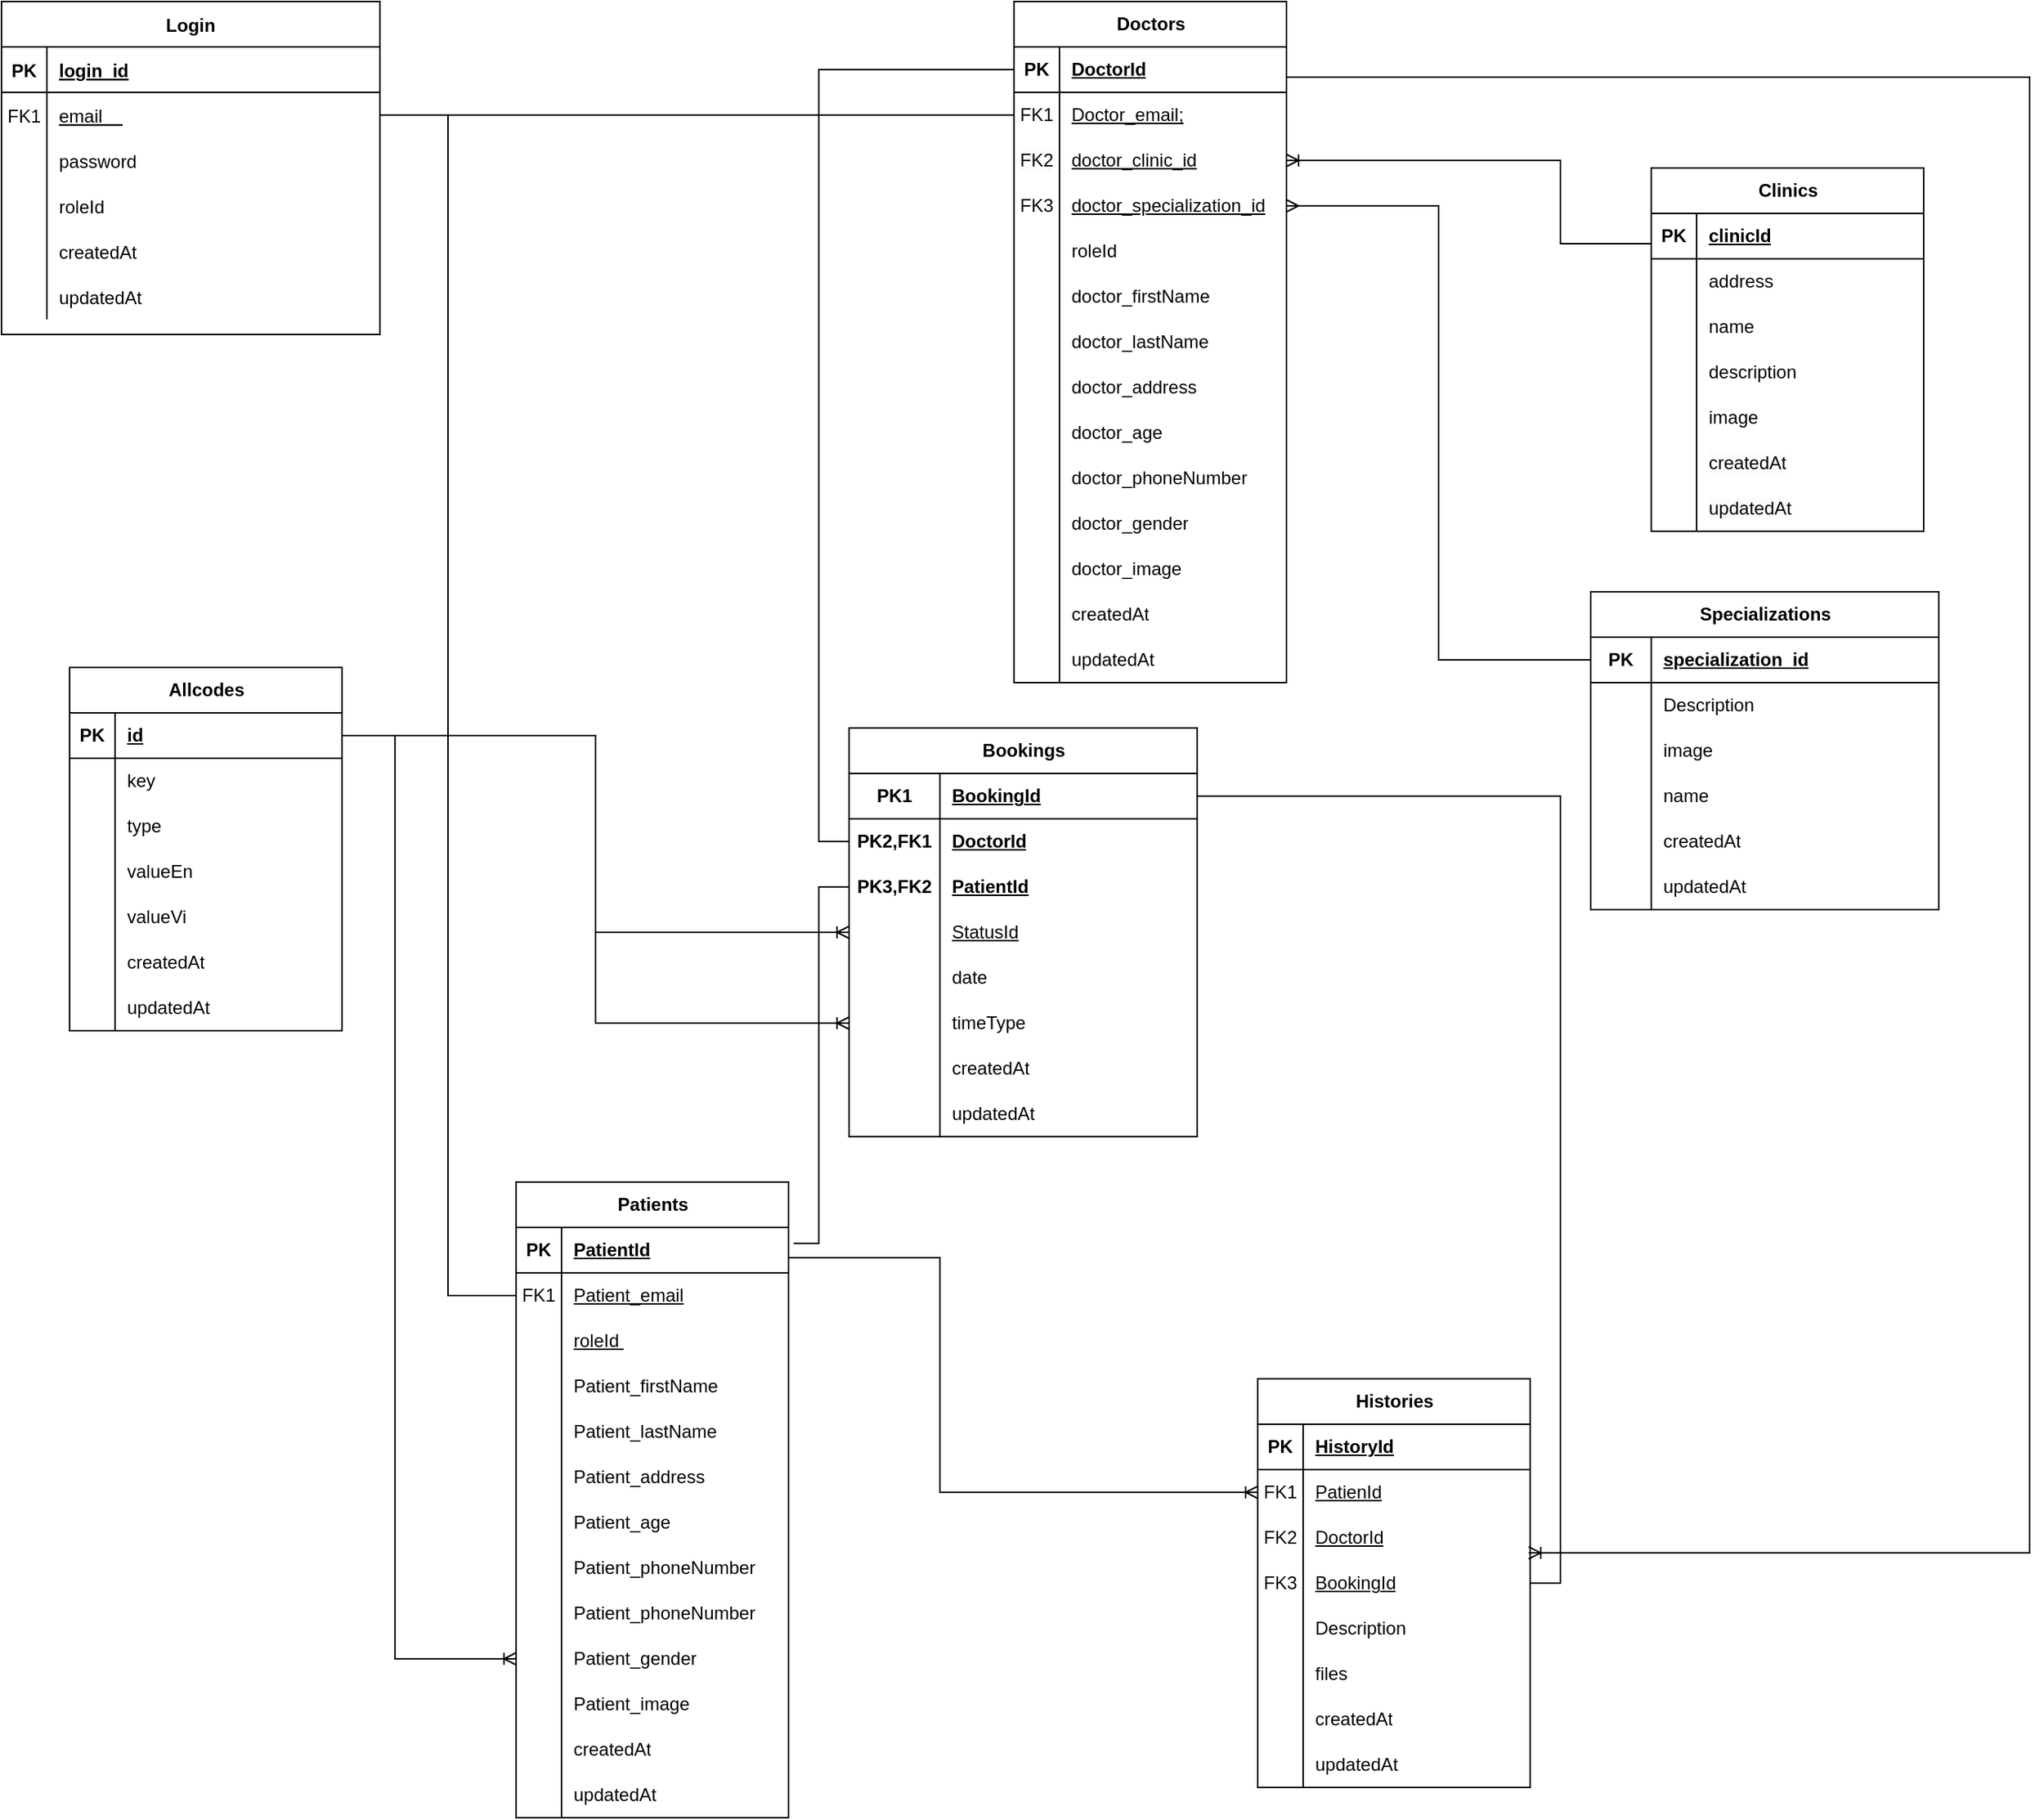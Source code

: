 <mxfile version="21.5.2" type="github">
  <diagram id="R2lEEEUBdFMjLlhIrx00" name="Page-1">
    <mxGraphModel dx="2537" dy="892" grid="1" gridSize="10" guides="1" tooltips="1" connect="1" arrows="1" fold="1" page="1" pageScale="1" pageWidth="850" pageHeight="1100" math="0" shadow="0" extFonts="Permanent Marker^https://fonts.googleapis.com/css?family=Permanent+Marker">
      <root>
        <mxCell id="0" />
        <mxCell id="1" parent="0" />
        <mxCell id="C-vyLk0tnHw3VtMMgP7b-23" value="Login" style="shape=table;startSize=30;container=1;collapsible=1;childLayout=tableLayout;fixedRows=1;rowLines=0;fontStyle=1;align=center;resizeLast=1;" parent="1" vertex="1">
          <mxGeometry x="-560" y="20" width="250.0" height="220" as="geometry" />
        </mxCell>
        <mxCell id="C-vyLk0tnHw3VtMMgP7b-24" value="" style="shape=partialRectangle;collapsible=0;dropTarget=0;pointerEvents=0;fillColor=none;points=[[0,0.5],[1,0.5]];portConstraint=eastwest;top=0;left=0;right=0;bottom=1;" parent="C-vyLk0tnHw3VtMMgP7b-23" vertex="1">
          <mxGeometry y="30" width="250.0" height="30" as="geometry" />
        </mxCell>
        <mxCell id="C-vyLk0tnHw3VtMMgP7b-25" value="PK" style="shape=partialRectangle;overflow=hidden;connectable=0;fillColor=none;top=0;left=0;bottom=0;right=0;fontStyle=1;" parent="C-vyLk0tnHw3VtMMgP7b-24" vertex="1">
          <mxGeometry width="30" height="30" as="geometry">
            <mxRectangle width="30" height="30" as="alternateBounds" />
          </mxGeometry>
        </mxCell>
        <mxCell id="C-vyLk0tnHw3VtMMgP7b-26" value="login_id" style="shape=partialRectangle;overflow=hidden;connectable=0;fillColor=none;top=0;left=0;bottom=0;right=0;align=left;spacingLeft=6;fontStyle=5;" parent="C-vyLk0tnHw3VtMMgP7b-24" vertex="1">
          <mxGeometry x="30" width="220.0" height="30" as="geometry">
            <mxRectangle width="220.0" height="30" as="alternateBounds" />
          </mxGeometry>
        </mxCell>
        <mxCell id="vx2oCLvHfSeAuDunCW_m-22" style="shape=partialRectangle;collapsible=0;dropTarget=0;pointerEvents=0;fillColor=none;points=[[0,0.5],[1,0.5]];portConstraint=eastwest;top=0;left=0;right=0;bottom=0;" parent="C-vyLk0tnHw3VtMMgP7b-23" vertex="1">
          <mxGeometry y="60" width="250.0" height="30" as="geometry" />
        </mxCell>
        <mxCell id="vx2oCLvHfSeAuDunCW_m-23" value="FK1" style="shape=partialRectangle;overflow=hidden;connectable=0;fillColor=none;top=0;left=0;bottom=0;right=0;" parent="vx2oCLvHfSeAuDunCW_m-22" vertex="1">
          <mxGeometry width="30" height="30" as="geometry">
            <mxRectangle width="30" height="30" as="alternateBounds" />
          </mxGeometry>
        </mxCell>
        <mxCell id="vx2oCLvHfSeAuDunCW_m-24" value="email    " style="shape=partialRectangle;overflow=hidden;connectable=0;fillColor=none;top=0;left=0;bottom=0;right=0;align=left;spacingLeft=6;fontStyle=4" parent="vx2oCLvHfSeAuDunCW_m-22" vertex="1">
          <mxGeometry x="30" width="220.0" height="30" as="geometry">
            <mxRectangle width="220.0" height="30" as="alternateBounds" />
          </mxGeometry>
        </mxCell>
        <mxCell id="vx2oCLvHfSeAuDunCW_m-19" style="shape=partialRectangle;collapsible=0;dropTarget=0;pointerEvents=0;fillColor=none;points=[[0,0.5],[1,0.5]];portConstraint=eastwest;top=0;left=0;right=0;bottom=0;" parent="C-vyLk0tnHw3VtMMgP7b-23" vertex="1">
          <mxGeometry y="90" width="250.0" height="30" as="geometry" />
        </mxCell>
        <mxCell id="vx2oCLvHfSeAuDunCW_m-20" style="shape=partialRectangle;overflow=hidden;connectable=0;fillColor=none;top=0;left=0;bottom=0;right=0;" parent="vx2oCLvHfSeAuDunCW_m-19" vertex="1">
          <mxGeometry width="30" height="30" as="geometry">
            <mxRectangle width="30" height="30" as="alternateBounds" />
          </mxGeometry>
        </mxCell>
        <mxCell id="vx2oCLvHfSeAuDunCW_m-21" value="password" style="shape=partialRectangle;overflow=hidden;connectable=0;fillColor=none;top=0;left=0;bottom=0;right=0;align=left;spacingLeft=6;" parent="vx2oCLvHfSeAuDunCW_m-19" vertex="1">
          <mxGeometry x="30" width="220.0" height="30" as="geometry">
            <mxRectangle width="220.0" height="30" as="alternateBounds" />
          </mxGeometry>
        </mxCell>
        <mxCell id="8QRaxazUBDRzhpU848sj-10" style="shape=partialRectangle;collapsible=0;dropTarget=0;pointerEvents=0;fillColor=none;points=[[0,0.5],[1,0.5]];portConstraint=eastwest;top=0;left=0;right=0;bottom=0;" parent="C-vyLk0tnHw3VtMMgP7b-23" vertex="1">
          <mxGeometry y="120" width="250.0" height="30" as="geometry" />
        </mxCell>
        <mxCell id="8QRaxazUBDRzhpU848sj-11" style="shape=partialRectangle;overflow=hidden;connectable=0;fillColor=none;top=0;left=0;bottom=0;right=0;" parent="8QRaxazUBDRzhpU848sj-10" vertex="1">
          <mxGeometry width="30" height="30" as="geometry">
            <mxRectangle width="30" height="30" as="alternateBounds" />
          </mxGeometry>
        </mxCell>
        <mxCell id="8QRaxazUBDRzhpU848sj-12" value="roleId" style="shape=partialRectangle;overflow=hidden;connectable=0;fillColor=none;top=0;left=0;bottom=0;right=0;align=left;spacingLeft=6;" parent="8QRaxazUBDRzhpU848sj-10" vertex="1">
          <mxGeometry x="30" width="220.0" height="30" as="geometry">
            <mxRectangle width="220.0" height="30" as="alternateBounds" />
          </mxGeometry>
        </mxCell>
        <mxCell id="vx2oCLvHfSeAuDunCW_m-34" style="shape=partialRectangle;collapsible=0;dropTarget=0;pointerEvents=0;fillColor=none;points=[[0,0.5],[1,0.5]];portConstraint=eastwest;top=0;left=0;right=0;bottom=0;" parent="C-vyLk0tnHw3VtMMgP7b-23" vertex="1">
          <mxGeometry y="150" width="250.0" height="30" as="geometry" />
        </mxCell>
        <mxCell id="vx2oCLvHfSeAuDunCW_m-35" style="shape=partialRectangle;overflow=hidden;connectable=0;fillColor=none;top=0;left=0;bottom=0;right=0;" parent="vx2oCLvHfSeAuDunCW_m-34" vertex="1">
          <mxGeometry width="30" height="30" as="geometry">
            <mxRectangle width="30" height="30" as="alternateBounds" />
          </mxGeometry>
        </mxCell>
        <mxCell id="vx2oCLvHfSeAuDunCW_m-36" value="createdAt" style="shape=partialRectangle;overflow=hidden;connectable=0;fillColor=none;top=0;left=0;bottom=0;right=0;align=left;spacingLeft=6;" parent="vx2oCLvHfSeAuDunCW_m-34" vertex="1">
          <mxGeometry x="30" width="220.0" height="30" as="geometry">
            <mxRectangle width="220.0" height="30" as="alternateBounds" />
          </mxGeometry>
        </mxCell>
        <mxCell id="vx2oCLvHfSeAuDunCW_m-25" style="shape=partialRectangle;collapsible=0;dropTarget=0;pointerEvents=0;fillColor=none;points=[[0,0.5],[1,0.5]];portConstraint=eastwest;top=0;left=0;right=0;bottom=0;" parent="C-vyLk0tnHw3VtMMgP7b-23" vertex="1">
          <mxGeometry y="180" width="250.0" height="30" as="geometry" />
        </mxCell>
        <mxCell id="vx2oCLvHfSeAuDunCW_m-26" style="shape=partialRectangle;overflow=hidden;connectable=0;fillColor=none;top=0;left=0;bottom=0;right=0;" parent="vx2oCLvHfSeAuDunCW_m-25" vertex="1">
          <mxGeometry width="30" height="30" as="geometry">
            <mxRectangle width="30" height="30" as="alternateBounds" />
          </mxGeometry>
        </mxCell>
        <mxCell id="vx2oCLvHfSeAuDunCW_m-27" value="updatedAt" style="shape=partialRectangle;overflow=hidden;connectable=0;fillColor=none;top=0;left=0;bottom=0;right=0;align=left;spacingLeft=6;" parent="vx2oCLvHfSeAuDunCW_m-25" vertex="1">
          <mxGeometry x="30" width="220.0" height="30" as="geometry">
            <mxRectangle width="220.0" height="30" as="alternateBounds" />
          </mxGeometry>
        </mxCell>
        <mxCell id="vx2oCLvHfSeAuDunCW_m-72" value="Specializations" style="shape=table;startSize=30;container=1;collapsible=1;childLayout=tableLayout;fixedRows=1;rowLines=0;fontStyle=1;align=center;resizeLast=1;html=1;" parent="1" vertex="1">
          <mxGeometry x="490" y="410" width="230" height="210" as="geometry" />
        </mxCell>
        <mxCell id="vx2oCLvHfSeAuDunCW_m-73" value="" style="shape=tableRow;horizontal=0;startSize=0;swimlaneHead=0;swimlaneBody=0;fillColor=none;collapsible=0;dropTarget=0;points=[[0,0.5],[1,0.5]];portConstraint=eastwest;top=0;left=0;right=0;bottom=1;" parent="vx2oCLvHfSeAuDunCW_m-72" vertex="1">
          <mxGeometry y="30" width="230" height="30" as="geometry" />
        </mxCell>
        <mxCell id="vx2oCLvHfSeAuDunCW_m-74" value="PK" style="shape=partialRectangle;connectable=0;fillColor=none;top=0;left=0;bottom=0;right=0;fontStyle=1;overflow=hidden;whiteSpace=wrap;html=1;" parent="vx2oCLvHfSeAuDunCW_m-73" vertex="1">
          <mxGeometry width="40" height="30" as="geometry">
            <mxRectangle width="40" height="30" as="alternateBounds" />
          </mxGeometry>
        </mxCell>
        <mxCell id="vx2oCLvHfSeAuDunCW_m-75" value="specialization_id" style="shape=partialRectangle;connectable=0;fillColor=none;top=0;left=0;bottom=0;right=0;align=left;spacingLeft=6;fontStyle=5;overflow=hidden;whiteSpace=wrap;html=1;" parent="vx2oCLvHfSeAuDunCW_m-73" vertex="1">
          <mxGeometry x="40" width="190" height="30" as="geometry">
            <mxRectangle width="190" height="30" as="alternateBounds" />
          </mxGeometry>
        </mxCell>
        <mxCell id="vx2oCLvHfSeAuDunCW_m-76" value="" style="shape=tableRow;horizontal=0;startSize=0;swimlaneHead=0;swimlaneBody=0;fillColor=none;collapsible=0;dropTarget=0;points=[[0,0.5],[1,0.5]];portConstraint=eastwest;top=0;left=0;right=0;bottom=0;" parent="vx2oCLvHfSeAuDunCW_m-72" vertex="1">
          <mxGeometry y="60" width="230" height="30" as="geometry" />
        </mxCell>
        <mxCell id="vx2oCLvHfSeAuDunCW_m-77" value="" style="shape=partialRectangle;connectable=0;fillColor=none;top=0;left=0;bottom=0;right=0;editable=1;overflow=hidden;whiteSpace=wrap;html=1;" parent="vx2oCLvHfSeAuDunCW_m-76" vertex="1">
          <mxGeometry width="40" height="30" as="geometry">
            <mxRectangle width="40" height="30" as="alternateBounds" />
          </mxGeometry>
        </mxCell>
        <mxCell id="vx2oCLvHfSeAuDunCW_m-78" value="Description" style="shape=partialRectangle;connectable=0;fillColor=none;top=0;left=0;bottom=0;right=0;align=left;spacingLeft=6;overflow=hidden;whiteSpace=wrap;html=1;" parent="vx2oCLvHfSeAuDunCW_m-76" vertex="1">
          <mxGeometry x="40" width="190" height="30" as="geometry">
            <mxRectangle width="190" height="30" as="alternateBounds" />
          </mxGeometry>
        </mxCell>
        <mxCell id="vx2oCLvHfSeAuDunCW_m-79" value="" style="shape=tableRow;horizontal=0;startSize=0;swimlaneHead=0;swimlaneBody=0;fillColor=none;collapsible=0;dropTarget=0;points=[[0,0.5],[1,0.5]];portConstraint=eastwest;top=0;left=0;right=0;bottom=0;" parent="vx2oCLvHfSeAuDunCW_m-72" vertex="1">
          <mxGeometry y="90" width="230" height="30" as="geometry" />
        </mxCell>
        <mxCell id="vx2oCLvHfSeAuDunCW_m-80" value="" style="shape=partialRectangle;connectable=0;fillColor=none;top=0;left=0;bottom=0;right=0;editable=1;overflow=hidden;whiteSpace=wrap;html=1;" parent="vx2oCLvHfSeAuDunCW_m-79" vertex="1">
          <mxGeometry width="40" height="30" as="geometry">
            <mxRectangle width="40" height="30" as="alternateBounds" />
          </mxGeometry>
        </mxCell>
        <mxCell id="vx2oCLvHfSeAuDunCW_m-81" value="image" style="shape=partialRectangle;connectable=0;fillColor=none;top=0;left=0;bottom=0;right=0;align=left;spacingLeft=6;overflow=hidden;whiteSpace=wrap;html=1;" parent="vx2oCLvHfSeAuDunCW_m-79" vertex="1">
          <mxGeometry x="40" width="190" height="30" as="geometry">
            <mxRectangle width="190" height="30" as="alternateBounds" />
          </mxGeometry>
        </mxCell>
        <mxCell id="vx2oCLvHfSeAuDunCW_m-82" value="" style="shape=tableRow;horizontal=0;startSize=0;swimlaneHead=0;swimlaneBody=0;fillColor=none;collapsible=0;dropTarget=0;points=[[0,0.5],[1,0.5]];portConstraint=eastwest;top=0;left=0;right=0;bottom=0;" parent="vx2oCLvHfSeAuDunCW_m-72" vertex="1">
          <mxGeometry y="120" width="230" height="30" as="geometry" />
        </mxCell>
        <mxCell id="vx2oCLvHfSeAuDunCW_m-83" value="" style="shape=partialRectangle;connectable=0;fillColor=none;top=0;left=0;bottom=0;right=0;editable=1;overflow=hidden;whiteSpace=wrap;html=1;" parent="vx2oCLvHfSeAuDunCW_m-82" vertex="1">
          <mxGeometry width="40" height="30" as="geometry">
            <mxRectangle width="40" height="30" as="alternateBounds" />
          </mxGeometry>
        </mxCell>
        <mxCell id="vx2oCLvHfSeAuDunCW_m-84" value="name" style="shape=partialRectangle;connectable=0;fillColor=none;top=0;left=0;bottom=0;right=0;align=left;spacingLeft=6;overflow=hidden;whiteSpace=wrap;html=1;" parent="vx2oCLvHfSeAuDunCW_m-82" vertex="1">
          <mxGeometry x="40" width="190" height="30" as="geometry">
            <mxRectangle width="190" height="30" as="alternateBounds" />
          </mxGeometry>
        </mxCell>
        <mxCell id="vx2oCLvHfSeAuDunCW_m-85" style="shape=tableRow;horizontal=0;startSize=0;swimlaneHead=0;swimlaneBody=0;fillColor=none;collapsible=0;dropTarget=0;points=[[0,0.5],[1,0.5]];portConstraint=eastwest;top=0;left=0;right=0;bottom=0;" parent="vx2oCLvHfSeAuDunCW_m-72" vertex="1">
          <mxGeometry y="150" width="230" height="30" as="geometry" />
        </mxCell>
        <mxCell id="vx2oCLvHfSeAuDunCW_m-86" style="shape=partialRectangle;connectable=0;fillColor=none;top=0;left=0;bottom=0;right=0;editable=1;overflow=hidden;whiteSpace=wrap;html=1;" parent="vx2oCLvHfSeAuDunCW_m-85" vertex="1">
          <mxGeometry width="40" height="30" as="geometry">
            <mxRectangle width="40" height="30" as="alternateBounds" />
          </mxGeometry>
        </mxCell>
        <mxCell id="vx2oCLvHfSeAuDunCW_m-87" value="createdAt" style="shape=partialRectangle;connectable=0;fillColor=none;top=0;left=0;bottom=0;right=0;align=left;spacingLeft=6;overflow=hidden;whiteSpace=wrap;html=1;" parent="vx2oCLvHfSeAuDunCW_m-85" vertex="1">
          <mxGeometry x="40" width="190" height="30" as="geometry">
            <mxRectangle width="190" height="30" as="alternateBounds" />
          </mxGeometry>
        </mxCell>
        <mxCell id="vx2oCLvHfSeAuDunCW_m-92" style="shape=tableRow;horizontal=0;startSize=0;swimlaneHead=0;swimlaneBody=0;fillColor=none;collapsible=0;dropTarget=0;points=[[0,0.5],[1,0.5]];portConstraint=eastwest;top=0;left=0;right=0;bottom=0;" parent="vx2oCLvHfSeAuDunCW_m-72" vertex="1">
          <mxGeometry y="180" width="230" height="30" as="geometry" />
        </mxCell>
        <mxCell id="vx2oCLvHfSeAuDunCW_m-93" style="shape=partialRectangle;connectable=0;fillColor=none;top=0;left=0;bottom=0;right=0;editable=1;overflow=hidden;whiteSpace=wrap;html=1;" parent="vx2oCLvHfSeAuDunCW_m-92" vertex="1">
          <mxGeometry width="40" height="30" as="geometry">
            <mxRectangle width="40" height="30" as="alternateBounds" />
          </mxGeometry>
        </mxCell>
        <mxCell id="vx2oCLvHfSeAuDunCW_m-94" value="updatedAt" style="shape=partialRectangle;connectable=0;fillColor=none;top=0;left=0;bottom=0;right=0;align=left;spacingLeft=6;overflow=hidden;whiteSpace=wrap;html=1;" parent="vx2oCLvHfSeAuDunCW_m-92" vertex="1">
          <mxGeometry x="40" width="190" height="30" as="geometry">
            <mxRectangle width="190" height="30" as="alternateBounds" />
          </mxGeometry>
        </mxCell>
        <mxCell id="vx2oCLvHfSeAuDunCW_m-144" value="Clinics" style="shape=table;startSize=30;container=1;collapsible=1;childLayout=tableLayout;fixedRows=1;rowLines=0;fontStyle=1;align=center;resizeLast=1;html=1;" parent="1" vertex="1">
          <mxGeometry x="530" y="130" width="180" height="240" as="geometry" />
        </mxCell>
        <mxCell id="vx2oCLvHfSeAuDunCW_m-145" value="" style="shape=tableRow;horizontal=0;startSize=0;swimlaneHead=0;swimlaneBody=0;fillColor=none;collapsible=0;dropTarget=0;points=[[0,0.5],[1,0.5]];portConstraint=eastwest;top=0;left=0;right=0;bottom=1;" parent="vx2oCLvHfSeAuDunCW_m-144" vertex="1">
          <mxGeometry y="30" width="180" height="30" as="geometry" />
        </mxCell>
        <mxCell id="vx2oCLvHfSeAuDunCW_m-146" value="PK" style="shape=partialRectangle;connectable=0;fillColor=none;top=0;left=0;bottom=0;right=0;fontStyle=1;overflow=hidden;whiteSpace=wrap;html=1;" parent="vx2oCLvHfSeAuDunCW_m-145" vertex="1">
          <mxGeometry width="30" height="30" as="geometry">
            <mxRectangle width="30" height="30" as="alternateBounds" />
          </mxGeometry>
        </mxCell>
        <mxCell id="vx2oCLvHfSeAuDunCW_m-147" value="clinicId" style="shape=partialRectangle;connectable=0;fillColor=none;top=0;left=0;bottom=0;right=0;align=left;spacingLeft=6;fontStyle=5;overflow=hidden;whiteSpace=wrap;html=1;" parent="vx2oCLvHfSeAuDunCW_m-145" vertex="1">
          <mxGeometry x="30" width="150" height="30" as="geometry">
            <mxRectangle width="150" height="30" as="alternateBounds" />
          </mxGeometry>
        </mxCell>
        <mxCell id="vx2oCLvHfSeAuDunCW_m-148" value="" style="shape=tableRow;horizontal=0;startSize=0;swimlaneHead=0;swimlaneBody=0;fillColor=none;collapsible=0;dropTarget=0;points=[[0,0.5],[1,0.5]];portConstraint=eastwest;top=0;left=0;right=0;bottom=0;" parent="vx2oCLvHfSeAuDunCW_m-144" vertex="1">
          <mxGeometry y="60" width="180" height="30" as="geometry" />
        </mxCell>
        <mxCell id="vx2oCLvHfSeAuDunCW_m-149" value="" style="shape=partialRectangle;connectable=0;fillColor=none;top=0;left=0;bottom=0;right=0;editable=1;overflow=hidden;whiteSpace=wrap;html=1;" parent="vx2oCLvHfSeAuDunCW_m-148" vertex="1">
          <mxGeometry width="30" height="30" as="geometry">
            <mxRectangle width="30" height="30" as="alternateBounds" />
          </mxGeometry>
        </mxCell>
        <mxCell id="vx2oCLvHfSeAuDunCW_m-150" value="address" style="shape=partialRectangle;connectable=0;fillColor=none;top=0;left=0;bottom=0;right=0;align=left;spacingLeft=6;overflow=hidden;whiteSpace=wrap;html=1;" parent="vx2oCLvHfSeAuDunCW_m-148" vertex="1">
          <mxGeometry x="30" width="150" height="30" as="geometry">
            <mxRectangle width="150" height="30" as="alternateBounds" />
          </mxGeometry>
        </mxCell>
        <mxCell id="vx2oCLvHfSeAuDunCW_m-151" value="" style="shape=tableRow;horizontal=0;startSize=0;swimlaneHead=0;swimlaneBody=0;fillColor=none;collapsible=0;dropTarget=0;points=[[0,0.5],[1,0.5]];portConstraint=eastwest;top=0;left=0;right=0;bottom=0;" parent="vx2oCLvHfSeAuDunCW_m-144" vertex="1">
          <mxGeometry y="90" width="180" height="30" as="geometry" />
        </mxCell>
        <mxCell id="vx2oCLvHfSeAuDunCW_m-152" value="" style="shape=partialRectangle;connectable=0;fillColor=none;top=0;left=0;bottom=0;right=0;editable=1;overflow=hidden;whiteSpace=wrap;html=1;" parent="vx2oCLvHfSeAuDunCW_m-151" vertex="1">
          <mxGeometry width="30" height="30" as="geometry">
            <mxRectangle width="30" height="30" as="alternateBounds" />
          </mxGeometry>
        </mxCell>
        <mxCell id="vx2oCLvHfSeAuDunCW_m-153" value="name" style="shape=partialRectangle;connectable=0;fillColor=none;top=0;left=0;bottom=0;right=0;align=left;spacingLeft=6;overflow=hidden;whiteSpace=wrap;html=1;" parent="vx2oCLvHfSeAuDunCW_m-151" vertex="1">
          <mxGeometry x="30" width="150" height="30" as="geometry">
            <mxRectangle width="150" height="30" as="alternateBounds" />
          </mxGeometry>
        </mxCell>
        <mxCell id="vx2oCLvHfSeAuDunCW_m-154" value="" style="shape=tableRow;horizontal=0;startSize=0;swimlaneHead=0;swimlaneBody=0;fillColor=none;collapsible=0;dropTarget=0;points=[[0,0.5],[1,0.5]];portConstraint=eastwest;top=0;left=0;right=0;bottom=0;" parent="vx2oCLvHfSeAuDunCW_m-144" vertex="1">
          <mxGeometry y="120" width="180" height="30" as="geometry" />
        </mxCell>
        <mxCell id="vx2oCLvHfSeAuDunCW_m-155" value="" style="shape=partialRectangle;connectable=0;fillColor=none;top=0;left=0;bottom=0;right=0;editable=1;overflow=hidden;whiteSpace=wrap;html=1;" parent="vx2oCLvHfSeAuDunCW_m-154" vertex="1">
          <mxGeometry width="30" height="30" as="geometry">
            <mxRectangle width="30" height="30" as="alternateBounds" />
          </mxGeometry>
        </mxCell>
        <mxCell id="vx2oCLvHfSeAuDunCW_m-156" value="description" style="shape=partialRectangle;connectable=0;fillColor=none;top=0;left=0;bottom=0;right=0;align=left;spacingLeft=6;overflow=hidden;whiteSpace=wrap;html=1;" parent="vx2oCLvHfSeAuDunCW_m-154" vertex="1">
          <mxGeometry x="30" width="150" height="30" as="geometry">
            <mxRectangle width="150" height="30" as="alternateBounds" />
          </mxGeometry>
        </mxCell>
        <mxCell id="vx2oCLvHfSeAuDunCW_m-163" style="shape=tableRow;horizontal=0;startSize=0;swimlaneHead=0;swimlaneBody=0;fillColor=none;collapsible=0;dropTarget=0;points=[[0,0.5],[1,0.5]];portConstraint=eastwest;top=0;left=0;right=0;bottom=0;" parent="vx2oCLvHfSeAuDunCW_m-144" vertex="1">
          <mxGeometry y="150" width="180" height="30" as="geometry" />
        </mxCell>
        <mxCell id="vx2oCLvHfSeAuDunCW_m-164" style="shape=partialRectangle;connectable=0;fillColor=none;top=0;left=0;bottom=0;right=0;editable=1;overflow=hidden;whiteSpace=wrap;html=1;" parent="vx2oCLvHfSeAuDunCW_m-163" vertex="1">
          <mxGeometry width="30" height="30" as="geometry">
            <mxRectangle width="30" height="30" as="alternateBounds" />
          </mxGeometry>
        </mxCell>
        <mxCell id="vx2oCLvHfSeAuDunCW_m-165" value="image" style="shape=partialRectangle;connectable=0;fillColor=none;top=0;left=0;bottom=0;right=0;align=left;spacingLeft=6;overflow=hidden;whiteSpace=wrap;html=1;" parent="vx2oCLvHfSeAuDunCW_m-163" vertex="1">
          <mxGeometry x="30" width="150" height="30" as="geometry">
            <mxRectangle width="150" height="30" as="alternateBounds" />
          </mxGeometry>
        </mxCell>
        <mxCell id="vx2oCLvHfSeAuDunCW_m-160" style="shape=tableRow;horizontal=0;startSize=0;swimlaneHead=0;swimlaneBody=0;fillColor=none;collapsible=0;dropTarget=0;points=[[0,0.5],[1,0.5]];portConstraint=eastwest;top=0;left=0;right=0;bottom=0;" parent="vx2oCLvHfSeAuDunCW_m-144" vertex="1">
          <mxGeometry y="180" width="180" height="30" as="geometry" />
        </mxCell>
        <mxCell id="vx2oCLvHfSeAuDunCW_m-161" style="shape=partialRectangle;connectable=0;fillColor=none;top=0;left=0;bottom=0;right=0;editable=1;overflow=hidden;whiteSpace=wrap;html=1;" parent="vx2oCLvHfSeAuDunCW_m-160" vertex="1">
          <mxGeometry width="30" height="30" as="geometry">
            <mxRectangle width="30" height="30" as="alternateBounds" />
          </mxGeometry>
        </mxCell>
        <mxCell id="vx2oCLvHfSeAuDunCW_m-162" value="&lt;span style=&quot;color: rgb(0, 0, 0); font-family: Helvetica; font-size: 12px; font-style: normal; font-variant-ligatures: normal; font-variant-caps: normal; font-weight: 400; letter-spacing: normal; orphans: 2; text-align: left; text-indent: 0px; text-transform: none; widows: 2; word-spacing: 0px; -webkit-text-stroke-width: 0px; background-color: rgb(251, 251, 251); text-decoration-thickness: initial; text-decoration-style: initial; text-decoration-color: initial; float: none; display: inline !important;&quot;&gt;createdAt&lt;/span&gt;" style="shape=partialRectangle;connectable=0;fillColor=none;top=0;left=0;bottom=0;right=0;align=left;spacingLeft=6;overflow=hidden;whiteSpace=wrap;html=1;" parent="vx2oCLvHfSeAuDunCW_m-160" vertex="1">
          <mxGeometry x="30" width="150" height="30" as="geometry">
            <mxRectangle width="150" height="30" as="alternateBounds" />
          </mxGeometry>
        </mxCell>
        <mxCell id="vx2oCLvHfSeAuDunCW_m-157" style="shape=tableRow;horizontal=0;startSize=0;swimlaneHead=0;swimlaneBody=0;fillColor=none;collapsible=0;dropTarget=0;points=[[0,0.5],[1,0.5]];portConstraint=eastwest;top=0;left=0;right=0;bottom=0;" parent="vx2oCLvHfSeAuDunCW_m-144" vertex="1">
          <mxGeometry y="210" width="180" height="30" as="geometry" />
        </mxCell>
        <mxCell id="vx2oCLvHfSeAuDunCW_m-158" style="shape=partialRectangle;connectable=0;fillColor=none;top=0;left=0;bottom=0;right=0;editable=1;overflow=hidden;whiteSpace=wrap;html=1;" parent="vx2oCLvHfSeAuDunCW_m-157" vertex="1">
          <mxGeometry width="30" height="30" as="geometry">
            <mxRectangle width="30" height="30" as="alternateBounds" />
          </mxGeometry>
        </mxCell>
        <mxCell id="vx2oCLvHfSeAuDunCW_m-159" value="&lt;span style=&quot;color: rgb(0, 0, 0); font-family: Helvetica; font-size: 12px; font-style: normal; font-variant-ligatures: normal; font-variant-caps: normal; font-weight: 400; letter-spacing: normal; orphans: 2; text-align: left; text-indent: 0px; text-transform: none; widows: 2; word-spacing: 0px; -webkit-text-stroke-width: 0px; background-color: rgb(251, 251, 251); text-decoration-thickness: initial; text-decoration-style: initial; text-decoration-color: initial; float: none; display: inline !important;&quot;&gt;updatedAt&lt;/span&gt;" style="shape=partialRectangle;connectable=0;fillColor=none;top=0;left=0;bottom=0;right=0;align=left;spacingLeft=6;overflow=hidden;whiteSpace=wrap;html=1;" parent="vx2oCLvHfSeAuDunCW_m-157" vertex="1">
          <mxGeometry x="30" width="150" height="30" as="geometry">
            <mxRectangle width="150" height="30" as="alternateBounds" />
          </mxGeometry>
        </mxCell>
        <mxCell id="vx2oCLvHfSeAuDunCW_m-166" value="Bookings" style="shape=table;startSize=30;container=1;collapsible=1;childLayout=tableLayout;fixedRows=1;rowLines=0;fontStyle=1;align=center;resizeLast=1;html=1;" parent="1" vertex="1">
          <mxGeometry y="500" width="230" height="270" as="geometry" />
        </mxCell>
        <mxCell id="vx2oCLvHfSeAuDunCW_m-167" value="" style="shape=tableRow;horizontal=0;startSize=0;swimlaneHead=0;swimlaneBody=0;fillColor=none;collapsible=0;dropTarget=0;points=[[0,0.5],[1,0.5]];portConstraint=eastwest;top=0;left=0;right=0;bottom=1;" parent="vx2oCLvHfSeAuDunCW_m-166" vertex="1">
          <mxGeometry y="30" width="230" height="30" as="geometry" />
        </mxCell>
        <mxCell id="vx2oCLvHfSeAuDunCW_m-168" value="PK1" style="shape=partialRectangle;connectable=0;fillColor=none;top=0;left=0;bottom=0;right=0;fontStyle=1;overflow=hidden;whiteSpace=wrap;html=1;" parent="vx2oCLvHfSeAuDunCW_m-167" vertex="1">
          <mxGeometry width="60" height="30" as="geometry">
            <mxRectangle width="60" height="30" as="alternateBounds" />
          </mxGeometry>
        </mxCell>
        <mxCell id="vx2oCLvHfSeAuDunCW_m-169" value="BookingId" style="shape=partialRectangle;connectable=0;fillColor=none;top=0;left=0;bottom=0;right=0;align=left;spacingLeft=6;fontStyle=5;overflow=hidden;whiteSpace=wrap;html=1;" parent="vx2oCLvHfSeAuDunCW_m-167" vertex="1">
          <mxGeometry x="60" width="170" height="30" as="geometry">
            <mxRectangle width="170" height="30" as="alternateBounds" />
          </mxGeometry>
        </mxCell>
        <mxCell id="vx2oCLvHfSeAuDunCW_m-170" value="" style="shape=tableRow;horizontal=0;startSize=0;swimlaneHead=0;swimlaneBody=0;fillColor=none;collapsible=0;dropTarget=0;points=[[0,0.5],[1,0.5]];portConstraint=eastwest;top=0;left=0;right=0;bottom=0;" parent="vx2oCLvHfSeAuDunCW_m-166" vertex="1">
          <mxGeometry y="60" width="230" height="30" as="geometry" />
        </mxCell>
        <mxCell id="vx2oCLvHfSeAuDunCW_m-171" value="PK2,FK1" style="shape=partialRectangle;connectable=0;fillColor=none;top=0;left=0;bottom=0;right=0;editable=1;overflow=hidden;whiteSpace=wrap;html=1;fontStyle=1" parent="vx2oCLvHfSeAuDunCW_m-170" vertex="1">
          <mxGeometry width="60" height="30" as="geometry">
            <mxRectangle width="60" height="30" as="alternateBounds" />
          </mxGeometry>
        </mxCell>
        <mxCell id="vx2oCLvHfSeAuDunCW_m-172" value="&lt;span style=&quot;color: rgb(0, 0, 0); font-family: Helvetica; font-size: 12px; font-style: normal; font-variant-ligatures: normal; font-variant-caps: normal; letter-spacing: normal; orphans: 2; text-align: left; text-indent: 0px; text-transform: none; widows: 2; word-spacing: 0px; -webkit-text-stroke-width: 0px; background-color: rgb(251, 251, 251); float: none; display: inline !important;&quot;&gt;DoctorId&lt;/span&gt;" style="shape=partialRectangle;connectable=0;fillColor=none;top=0;left=0;bottom=0;right=0;align=left;spacingLeft=6;overflow=hidden;whiteSpace=wrap;html=1;fontStyle=5" parent="vx2oCLvHfSeAuDunCW_m-170" vertex="1">
          <mxGeometry x="60" width="170" height="30" as="geometry">
            <mxRectangle width="170" height="30" as="alternateBounds" />
          </mxGeometry>
        </mxCell>
        <mxCell id="vx2oCLvHfSeAuDunCW_m-173" value="" style="shape=tableRow;horizontal=0;startSize=0;swimlaneHead=0;swimlaneBody=0;fillColor=none;collapsible=0;dropTarget=0;points=[[0,0.5],[1,0.5]];portConstraint=eastwest;top=0;left=0;right=0;bottom=0;" parent="vx2oCLvHfSeAuDunCW_m-166" vertex="1">
          <mxGeometry y="90" width="230" height="30" as="geometry" />
        </mxCell>
        <mxCell id="vx2oCLvHfSeAuDunCW_m-174" value="PK3,FK2" style="shape=partialRectangle;connectable=0;fillColor=none;top=0;left=0;bottom=0;right=0;editable=1;overflow=hidden;whiteSpace=wrap;html=1;fontStyle=1" parent="vx2oCLvHfSeAuDunCW_m-173" vertex="1">
          <mxGeometry width="60" height="30" as="geometry">
            <mxRectangle width="60" height="30" as="alternateBounds" />
          </mxGeometry>
        </mxCell>
        <mxCell id="vx2oCLvHfSeAuDunCW_m-175" value="PatientId" style="shape=partialRectangle;connectable=0;fillColor=none;top=0;left=0;bottom=0;right=0;align=left;spacingLeft=6;overflow=hidden;whiteSpace=wrap;html=1;fontStyle=5" parent="vx2oCLvHfSeAuDunCW_m-173" vertex="1">
          <mxGeometry x="60" width="170" height="30" as="geometry">
            <mxRectangle width="170" height="30" as="alternateBounds" />
          </mxGeometry>
        </mxCell>
        <mxCell id="vx2oCLvHfSeAuDunCW_m-176" value="" style="shape=tableRow;horizontal=0;startSize=0;swimlaneHead=0;swimlaneBody=0;fillColor=none;collapsible=0;dropTarget=0;points=[[0,0.5],[1,0.5]];portConstraint=eastwest;top=0;left=0;right=0;bottom=0;align=right;" parent="vx2oCLvHfSeAuDunCW_m-166" vertex="1">
          <mxGeometry y="120" width="230" height="30" as="geometry" />
        </mxCell>
        <mxCell id="vx2oCLvHfSeAuDunCW_m-177" value="" style="shape=partialRectangle;connectable=0;fillColor=none;top=0;left=0;bottom=0;right=0;editable=1;overflow=hidden;whiteSpace=wrap;html=1;" parent="vx2oCLvHfSeAuDunCW_m-176" vertex="1">
          <mxGeometry width="60" height="30" as="geometry">
            <mxRectangle width="60" height="30" as="alternateBounds" />
          </mxGeometry>
        </mxCell>
        <mxCell id="vx2oCLvHfSeAuDunCW_m-178" value="&lt;u&gt;StatusId&lt;/u&gt;" style="shape=partialRectangle;connectable=0;fillColor=none;top=0;left=0;bottom=0;right=0;align=left;spacingLeft=6;overflow=hidden;whiteSpace=wrap;html=1;fontStyle=0" parent="vx2oCLvHfSeAuDunCW_m-176" vertex="1">
          <mxGeometry x="60" width="170" height="30" as="geometry">
            <mxRectangle width="170" height="30" as="alternateBounds" />
          </mxGeometry>
        </mxCell>
        <mxCell id="vx2oCLvHfSeAuDunCW_m-188" style="shape=tableRow;horizontal=0;startSize=0;swimlaneHead=0;swimlaneBody=0;fillColor=none;collapsible=0;dropTarget=0;points=[[0,0.5],[1,0.5]];portConstraint=eastwest;top=0;left=0;right=0;bottom=0;" parent="vx2oCLvHfSeAuDunCW_m-166" vertex="1">
          <mxGeometry y="150" width="230" height="30" as="geometry" />
        </mxCell>
        <mxCell id="vx2oCLvHfSeAuDunCW_m-189" style="shape=partialRectangle;connectable=0;fillColor=none;top=0;left=0;bottom=0;right=0;editable=1;overflow=hidden;whiteSpace=wrap;html=1;" parent="vx2oCLvHfSeAuDunCW_m-188" vertex="1">
          <mxGeometry width="60" height="30" as="geometry">
            <mxRectangle width="60" height="30" as="alternateBounds" />
          </mxGeometry>
        </mxCell>
        <mxCell id="vx2oCLvHfSeAuDunCW_m-190" value="date" style="shape=partialRectangle;connectable=0;fillColor=none;top=0;left=0;bottom=0;right=0;align=left;spacingLeft=6;overflow=hidden;whiteSpace=wrap;html=1;" parent="vx2oCLvHfSeAuDunCW_m-188" vertex="1">
          <mxGeometry x="60" width="170" height="30" as="geometry">
            <mxRectangle width="170" height="30" as="alternateBounds" />
          </mxGeometry>
        </mxCell>
        <mxCell id="vx2oCLvHfSeAuDunCW_m-185" style="shape=tableRow;horizontal=0;startSize=0;swimlaneHead=0;swimlaneBody=0;fillColor=none;collapsible=0;dropTarget=0;points=[[0,0.5],[1,0.5]];portConstraint=eastwest;top=0;left=0;right=0;bottom=0;" parent="vx2oCLvHfSeAuDunCW_m-166" vertex="1">
          <mxGeometry y="180" width="230" height="30" as="geometry" />
        </mxCell>
        <mxCell id="vx2oCLvHfSeAuDunCW_m-186" style="shape=partialRectangle;connectable=0;fillColor=none;top=0;left=0;bottom=0;right=0;editable=1;overflow=hidden;whiteSpace=wrap;html=1;" parent="vx2oCLvHfSeAuDunCW_m-185" vertex="1">
          <mxGeometry width="60" height="30" as="geometry">
            <mxRectangle width="60" height="30" as="alternateBounds" />
          </mxGeometry>
        </mxCell>
        <mxCell id="vx2oCLvHfSeAuDunCW_m-187" value="timeType" style="shape=partialRectangle;connectable=0;fillColor=none;top=0;left=0;bottom=0;right=0;align=left;spacingLeft=6;overflow=hidden;whiteSpace=wrap;html=1;" parent="vx2oCLvHfSeAuDunCW_m-185" vertex="1">
          <mxGeometry x="60" width="170" height="30" as="geometry">
            <mxRectangle width="170" height="30" as="alternateBounds" />
          </mxGeometry>
        </mxCell>
        <mxCell id="vx2oCLvHfSeAuDunCW_m-182" style="shape=tableRow;horizontal=0;startSize=0;swimlaneHead=0;swimlaneBody=0;fillColor=none;collapsible=0;dropTarget=0;points=[[0,0.5],[1,0.5]];portConstraint=eastwest;top=0;left=0;right=0;bottom=0;" parent="vx2oCLvHfSeAuDunCW_m-166" vertex="1">
          <mxGeometry y="210" width="230" height="30" as="geometry" />
        </mxCell>
        <mxCell id="vx2oCLvHfSeAuDunCW_m-183" style="shape=partialRectangle;connectable=0;fillColor=none;top=0;left=0;bottom=0;right=0;editable=1;overflow=hidden;whiteSpace=wrap;html=1;" parent="vx2oCLvHfSeAuDunCW_m-182" vertex="1">
          <mxGeometry width="60" height="30" as="geometry">
            <mxRectangle width="60" height="30" as="alternateBounds" />
          </mxGeometry>
        </mxCell>
        <mxCell id="vx2oCLvHfSeAuDunCW_m-184" value="createdAt" style="shape=partialRectangle;connectable=0;fillColor=none;top=0;left=0;bottom=0;right=0;align=left;spacingLeft=6;overflow=hidden;whiteSpace=wrap;html=1;" parent="vx2oCLvHfSeAuDunCW_m-182" vertex="1">
          <mxGeometry x="60" width="170" height="30" as="geometry">
            <mxRectangle width="170" height="30" as="alternateBounds" />
          </mxGeometry>
        </mxCell>
        <mxCell id="vx2oCLvHfSeAuDunCW_m-179" style="shape=tableRow;horizontal=0;startSize=0;swimlaneHead=0;swimlaneBody=0;fillColor=none;collapsible=0;dropTarget=0;points=[[0,0.5],[1,0.5]];portConstraint=eastwest;top=0;left=0;right=0;bottom=0;" parent="vx2oCLvHfSeAuDunCW_m-166" vertex="1">
          <mxGeometry y="240" width="230" height="30" as="geometry" />
        </mxCell>
        <mxCell id="vx2oCLvHfSeAuDunCW_m-180" style="shape=partialRectangle;connectable=0;fillColor=none;top=0;left=0;bottom=0;right=0;editable=1;overflow=hidden;whiteSpace=wrap;html=1;" parent="vx2oCLvHfSeAuDunCW_m-179" vertex="1">
          <mxGeometry width="60" height="30" as="geometry">
            <mxRectangle width="60" height="30" as="alternateBounds" />
          </mxGeometry>
        </mxCell>
        <mxCell id="vx2oCLvHfSeAuDunCW_m-181" value="updatedAt" style="shape=partialRectangle;connectable=0;fillColor=none;top=0;left=0;bottom=0;right=0;align=left;spacingLeft=6;overflow=hidden;whiteSpace=wrap;html=1;" parent="vx2oCLvHfSeAuDunCW_m-179" vertex="1">
          <mxGeometry x="60" width="170" height="30" as="geometry">
            <mxRectangle width="170" height="30" as="alternateBounds" />
          </mxGeometry>
        </mxCell>
        <mxCell id="vx2oCLvHfSeAuDunCW_m-194" value="Doctors" style="shape=table;startSize=30;container=1;collapsible=1;childLayout=tableLayout;fixedRows=1;rowLines=0;fontStyle=1;align=center;resizeLast=1;html=1;" parent="1" vertex="1">
          <mxGeometry x="109" y="20" width="180" height="450" as="geometry" />
        </mxCell>
        <mxCell id="vx2oCLvHfSeAuDunCW_m-195" value="" style="shape=tableRow;horizontal=0;startSize=0;swimlaneHead=0;swimlaneBody=0;fillColor=none;collapsible=0;dropTarget=0;points=[[0,0.5],[1,0.5]];portConstraint=eastwest;top=0;left=0;right=0;bottom=1;" parent="vx2oCLvHfSeAuDunCW_m-194" vertex="1">
          <mxGeometry y="30" width="180" height="30" as="geometry" />
        </mxCell>
        <mxCell id="vx2oCLvHfSeAuDunCW_m-196" value="PK" style="shape=partialRectangle;connectable=0;fillColor=none;top=0;left=0;bottom=0;right=0;fontStyle=1;overflow=hidden;whiteSpace=wrap;html=1;" parent="vx2oCLvHfSeAuDunCW_m-195" vertex="1">
          <mxGeometry width="30" height="30" as="geometry">
            <mxRectangle width="30" height="30" as="alternateBounds" />
          </mxGeometry>
        </mxCell>
        <mxCell id="vx2oCLvHfSeAuDunCW_m-197" value="DoctorId" style="shape=partialRectangle;connectable=0;fillColor=none;top=0;left=0;bottom=0;right=0;align=left;spacingLeft=6;fontStyle=5;overflow=hidden;whiteSpace=wrap;html=1;" parent="vx2oCLvHfSeAuDunCW_m-195" vertex="1">
          <mxGeometry x="30" width="150" height="30" as="geometry">
            <mxRectangle width="150" height="30" as="alternateBounds" />
          </mxGeometry>
        </mxCell>
        <mxCell id="ClYLsEU4QjbkKx-AD3v--59" style="shape=tableRow;horizontal=0;startSize=0;swimlaneHead=0;swimlaneBody=0;fillColor=none;collapsible=0;dropTarget=0;points=[[0,0.5],[1,0.5]];portConstraint=eastwest;top=0;left=0;right=0;bottom=0;" parent="vx2oCLvHfSeAuDunCW_m-194" vertex="1">
          <mxGeometry y="60" width="180" height="30" as="geometry" />
        </mxCell>
        <mxCell id="ClYLsEU4QjbkKx-AD3v--60" value="FK1" style="shape=partialRectangle;connectable=0;fillColor=none;top=0;left=0;bottom=0;right=0;editable=1;overflow=hidden;whiteSpace=wrap;html=1;" parent="ClYLsEU4QjbkKx-AD3v--59" vertex="1">
          <mxGeometry width="30" height="30" as="geometry">
            <mxRectangle width="30" height="30" as="alternateBounds" />
          </mxGeometry>
        </mxCell>
        <mxCell id="ClYLsEU4QjbkKx-AD3v--61" value="Doctor_email;" style="shape=partialRectangle;connectable=0;fillColor=none;top=0;left=0;bottom=0;right=0;align=left;spacingLeft=6;overflow=hidden;whiteSpace=wrap;html=1;fontStyle=4" parent="ClYLsEU4QjbkKx-AD3v--59" vertex="1">
          <mxGeometry x="30" width="150" height="30" as="geometry">
            <mxRectangle width="150" height="30" as="alternateBounds" />
          </mxGeometry>
        </mxCell>
        <mxCell id="vx2oCLvHfSeAuDunCW_m-198" value="" style="shape=tableRow;horizontal=0;startSize=0;swimlaneHead=0;swimlaneBody=0;fillColor=none;collapsible=0;dropTarget=0;points=[[0,0.5],[1,0.5]];portConstraint=eastwest;top=0;left=0;right=0;bottom=0;" parent="vx2oCLvHfSeAuDunCW_m-194" vertex="1">
          <mxGeometry y="90" width="180" height="30" as="geometry" />
        </mxCell>
        <mxCell id="vx2oCLvHfSeAuDunCW_m-199" value="&lt;span style=&quot;color: rgb(0, 0, 0); font-family: Helvetica; font-size: 12px; font-style: normal; font-variant-ligatures: normal; font-variant-caps: normal; font-weight: 400; letter-spacing: normal; orphans: 2; text-align: center; text-indent: 0px; text-transform: none; widows: 2; word-spacing: 0px; -webkit-text-stroke-width: 0px; background-color: rgb(251, 251, 251); text-decoration-thickness: initial; text-decoration-style: initial; text-decoration-color: initial; float: none; display: inline !important;&quot;&gt;FK2&lt;/span&gt;" style="shape=partialRectangle;connectable=0;fillColor=none;top=0;left=0;bottom=0;right=0;editable=1;overflow=hidden;whiteSpace=wrap;html=1;" parent="vx2oCLvHfSeAuDunCW_m-198" vertex="1">
          <mxGeometry width="30" height="30" as="geometry">
            <mxRectangle width="30" height="30" as="alternateBounds" />
          </mxGeometry>
        </mxCell>
        <mxCell id="vx2oCLvHfSeAuDunCW_m-200" value="doctor_clinic_id" style="shape=partialRectangle;connectable=0;fillColor=none;top=0;left=0;bottom=0;right=0;align=left;spacingLeft=6;overflow=hidden;whiteSpace=wrap;html=1;fontStyle=4" parent="vx2oCLvHfSeAuDunCW_m-198" vertex="1">
          <mxGeometry x="30" width="150" height="30" as="geometry">
            <mxRectangle width="150" height="30" as="alternateBounds" />
          </mxGeometry>
        </mxCell>
        <mxCell id="vx2oCLvHfSeAuDunCW_m-201" value="" style="shape=tableRow;horizontal=0;startSize=0;swimlaneHead=0;swimlaneBody=0;fillColor=none;collapsible=0;dropTarget=0;points=[[0,0.5],[1,0.5]];portConstraint=eastwest;top=0;left=0;right=0;bottom=0;" parent="vx2oCLvHfSeAuDunCW_m-194" vertex="1">
          <mxGeometry y="120" width="180" height="30" as="geometry" />
        </mxCell>
        <mxCell id="vx2oCLvHfSeAuDunCW_m-202" value="FK3" style="shape=partialRectangle;connectable=0;fillColor=none;top=0;left=0;bottom=0;right=0;editable=1;overflow=hidden;whiteSpace=wrap;html=1;" parent="vx2oCLvHfSeAuDunCW_m-201" vertex="1">
          <mxGeometry width="30" height="30" as="geometry">
            <mxRectangle width="30" height="30" as="alternateBounds" />
          </mxGeometry>
        </mxCell>
        <mxCell id="vx2oCLvHfSeAuDunCW_m-203" value="doctor_specialization_id" style="shape=partialRectangle;connectable=0;fillColor=none;top=0;left=0;bottom=0;right=0;align=left;spacingLeft=6;overflow=hidden;whiteSpace=wrap;html=1;fontStyle=4" parent="vx2oCLvHfSeAuDunCW_m-201" vertex="1">
          <mxGeometry x="30" width="150" height="30" as="geometry">
            <mxRectangle width="150" height="30" as="alternateBounds" />
          </mxGeometry>
        </mxCell>
        <mxCell id="8QRaxazUBDRzhpU848sj-13" style="shape=tableRow;horizontal=0;startSize=0;swimlaneHead=0;swimlaneBody=0;fillColor=none;collapsible=0;dropTarget=0;points=[[0,0.5],[1,0.5]];portConstraint=eastwest;top=0;left=0;right=0;bottom=0;" parent="vx2oCLvHfSeAuDunCW_m-194" vertex="1">
          <mxGeometry y="150" width="180" height="30" as="geometry" />
        </mxCell>
        <mxCell id="8QRaxazUBDRzhpU848sj-14" style="shape=partialRectangle;connectable=0;fillColor=none;top=0;left=0;bottom=0;right=0;editable=1;overflow=hidden;whiteSpace=wrap;html=1;" parent="8QRaxazUBDRzhpU848sj-13" vertex="1">
          <mxGeometry width="30" height="30" as="geometry">
            <mxRectangle width="30" height="30" as="alternateBounds" />
          </mxGeometry>
        </mxCell>
        <mxCell id="8QRaxazUBDRzhpU848sj-15" value="roleId" style="shape=partialRectangle;connectable=0;fillColor=none;top=0;left=0;bottom=0;right=0;align=left;spacingLeft=6;overflow=hidden;whiteSpace=wrap;html=1;" parent="8QRaxazUBDRzhpU848sj-13" vertex="1">
          <mxGeometry x="30" width="150" height="30" as="geometry">
            <mxRectangle width="150" height="30" as="alternateBounds" />
          </mxGeometry>
        </mxCell>
        <mxCell id="ClYLsEU4QjbkKx-AD3v--43" style="shape=tableRow;horizontal=0;startSize=0;swimlaneHead=0;swimlaneBody=0;fillColor=none;collapsible=0;dropTarget=0;points=[[0,0.5],[1,0.5]];portConstraint=eastwest;top=0;left=0;right=0;bottom=0;" parent="vx2oCLvHfSeAuDunCW_m-194" vertex="1">
          <mxGeometry y="180" width="180" height="30" as="geometry" />
        </mxCell>
        <mxCell id="ClYLsEU4QjbkKx-AD3v--44" style="shape=partialRectangle;connectable=0;fillColor=none;top=0;left=0;bottom=0;right=0;editable=1;overflow=hidden;whiteSpace=wrap;html=1;" parent="ClYLsEU4QjbkKx-AD3v--43" vertex="1">
          <mxGeometry width="30" height="30" as="geometry">
            <mxRectangle width="30" height="30" as="alternateBounds" />
          </mxGeometry>
        </mxCell>
        <mxCell id="ClYLsEU4QjbkKx-AD3v--45" value="doctor_firstName" style="shape=partialRectangle;connectable=0;fillColor=none;top=0;left=0;bottom=0;right=0;align=left;spacingLeft=6;overflow=hidden;whiteSpace=wrap;html=1;" parent="ClYLsEU4QjbkKx-AD3v--43" vertex="1">
          <mxGeometry x="30" width="150" height="30" as="geometry">
            <mxRectangle width="150" height="30" as="alternateBounds" />
          </mxGeometry>
        </mxCell>
        <mxCell id="ClYLsEU4QjbkKx-AD3v--40" style="shape=tableRow;horizontal=0;startSize=0;swimlaneHead=0;swimlaneBody=0;fillColor=none;collapsible=0;dropTarget=0;points=[[0,0.5],[1,0.5]];portConstraint=eastwest;top=0;left=0;right=0;bottom=0;" parent="vx2oCLvHfSeAuDunCW_m-194" vertex="1">
          <mxGeometry y="210" width="180" height="30" as="geometry" />
        </mxCell>
        <mxCell id="ClYLsEU4QjbkKx-AD3v--41" style="shape=partialRectangle;connectable=0;fillColor=none;top=0;left=0;bottom=0;right=0;editable=1;overflow=hidden;whiteSpace=wrap;html=1;" parent="ClYLsEU4QjbkKx-AD3v--40" vertex="1">
          <mxGeometry width="30" height="30" as="geometry">
            <mxRectangle width="30" height="30" as="alternateBounds" />
          </mxGeometry>
        </mxCell>
        <mxCell id="ClYLsEU4QjbkKx-AD3v--42" value="doctor_lastName" style="shape=partialRectangle;connectable=0;fillColor=none;top=0;left=0;bottom=0;right=0;align=left;spacingLeft=6;overflow=hidden;whiteSpace=wrap;html=1;" parent="ClYLsEU4QjbkKx-AD3v--40" vertex="1">
          <mxGeometry x="30" width="150" height="30" as="geometry">
            <mxRectangle width="150" height="30" as="alternateBounds" />
          </mxGeometry>
        </mxCell>
        <mxCell id="ClYLsEU4QjbkKx-AD3v--37" style="shape=tableRow;horizontal=0;startSize=0;swimlaneHead=0;swimlaneBody=0;fillColor=none;collapsible=0;dropTarget=0;points=[[0,0.5],[1,0.5]];portConstraint=eastwest;top=0;left=0;right=0;bottom=0;" parent="vx2oCLvHfSeAuDunCW_m-194" vertex="1">
          <mxGeometry y="240" width="180" height="30" as="geometry" />
        </mxCell>
        <mxCell id="ClYLsEU4QjbkKx-AD3v--38" style="shape=partialRectangle;connectable=0;fillColor=none;top=0;left=0;bottom=0;right=0;editable=1;overflow=hidden;whiteSpace=wrap;html=1;" parent="ClYLsEU4QjbkKx-AD3v--37" vertex="1">
          <mxGeometry width="30" height="30" as="geometry">
            <mxRectangle width="30" height="30" as="alternateBounds" />
          </mxGeometry>
        </mxCell>
        <mxCell id="ClYLsEU4QjbkKx-AD3v--39" value="doctor_address" style="shape=partialRectangle;connectable=0;fillColor=none;top=0;left=0;bottom=0;right=0;align=left;spacingLeft=6;overflow=hidden;whiteSpace=wrap;html=1;" parent="ClYLsEU4QjbkKx-AD3v--37" vertex="1">
          <mxGeometry x="30" width="150" height="30" as="geometry">
            <mxRectangle width="150" height="30" as="alternateBounds" />
          </mxGeometry>
        </mxCell>
        <mxCell id="ClYLsEU4QjbkKx-AD3v--34" style="shape=tableRow;horizontal=0;startSize=0;swimlaneHead=0;swimlaneBody=0;fillColor=none;collapsible=0;dropTarget=0;points=[[0,0.5],[1,0.5]];portConstraint=eastwest;top=0;left=0;right=0;bottom=0;" parent="vx2oCLvHfSeAuDunCW_m-194" vertex="1">
          <mxGeometry y="270" width="180" height="30" as="geometry" />
        </mxCell>
        <mxCell id="ClYLsEU4QjbkKx-AD3v--35" style="shape=partialRectangle;connectable=0;fillColor=none;top=0;left=0;bottom=0;right=0;editable=1;overflow=hidden;whiteSpace=wrap;html=1;" parent="ClYLsEU4QjbkKx-AD3v--34" vertex="1">
          <mxGeometry width="30" height="30" as="geometry">
            <mxRectangle width="30" height="30" as="alternateBounds" />
          </mxGeometry>
        </mxCell>
        <mxCell id="ClYLsEU4QjbkKx-AD3v--36" value="doctor_age" style="shape=partialRectangle;connectable=0;fillColor=none;top=0;left=0;bottom=0;right=0;align=left;spacingLeft=6;overflow=hidden;whiteSpace=wrap;html=1;" parent="ClYLsEU4QjbkKx-AD3v--34" vertex="1">
          <mxGeometry x="30" width="150" height="30" as="geometry">
            <mxRectangle width="150" height="30" as="alternateBounds" />
          </mxGeometry>
        </mxCell>
        <mxCell id="ClYLsEU4QjbkKx-AD3v--31" style="shape=tableRow;horizontal=0;startSize=0;swimlaneHead=0;swimlaneBody=0;fillColor=none;collapsible=0;dropTarget=0;points=[[0,0.5],[1,0.5]];portConstraint=eastwest;top=0;left=0;right=0;bottom=0;" parent="vx2oCLvHfSeAuDunCW_m-194" vertex="1">
          <mxGeometry y="300" width="180" height="30" as="geometry" />
        </mxCell>
        <mxCell id="ClYLsEU4QjbkKx-AD3v--32" style="shape=partialRectangle;connectable=0;fillColor=none;top=0;left=0;bottom=0;right=0;editable=1;overflow=hidden;whiteSpace=wrap;html=1;" parent="ClYLsEU4QjbkKx-AD3v--31" vertex="1">
          <mxGeometry width="30" height="30" as="geometry">
            <mxRectangle width="30" height="30" as="alternateBounds" />
          </mxGeometry>
        </mxCell>
        <mxCell id="ClYLsEU4QjbkKx-AD3v--33" value="doctor_phoneNumber" style="shape=partialRectangle;connectable=0;fillColor=none;top=0;left=0;bottom=0;right=0;align=left;spacingLeft=6;overflow=hidden;whiteSpace=wrap;html=1;" parent="ClYLsEU4QjbkKx-AD3v--31" vertex="1">
          <mxGeometry x="30" width="150" height="30" as="geometry">
            <mxRectangle width="150" height="30" as="alternateBounds" />
          </mxGeometry>
        </mxCell>
        <mxCell id="ClYLsEU4QjbkKx-AD3v--28" style="shape=tableRow;horizontal=0;startSize=0;swimlaneHead=0;swimlaneBody=0;fillColor=none;collapsible=0;dropTarget=0;points=[[0,0.5],[1,0.5]];portConstraint=eastwest;top=0;left=0;right=0;bottom=0;" parent="vx2oCLvHfSeAuDunCW_m-194" vertex="1">
          <mxGeometry y="330" width="180" height="30" as="geometry" />
        </mxCell>
        <mxCell id="ClYLsEU4QjbkKx-AD3v--29" style="shape=partialRectangle;connectable=0;fillColor=none;top=0;left=0;bottom=0;right=0;editable=1;overflow=hidden;whiteSpace=wrap;html=1;" parent="ClYLsEU4QjbkKx-AD3v--28" vertex="1">
          <mxGeometry width="30" height="30" as="geometry">
            <mxRectangle width="30" height="30" as="alternateBounds" />
          </mxGeometry>
        </mxCell>
        <mxCell id="ClYLsEU4QjbkKx-AD3v--30" value="doctor_gender" style="shape=partialRectangle;connectable=0;fillColor=none;top=0;left=0;bottom=0;right=0;align=left;spacingLeft=6;overflow=hidden;whiteSpace=wrap;html=1;" parent="ClYLsEU4QjbkKx-AD3v--28" vertex="1">
          <mxGeometry x="30" width="150" height="30" as="geometry">
            <mxRectangle width="150" height="30" as="alternateBounds" />
          </mxGeometry>
        </mxCell>
        <mxCell id="ClYLsEU4QjbkKx-AD3v--46" style="shape=tableRow;horizontal=0;startSize=0;swimlaneHead=0;swimlaneBody=0;fillColor=none;collapsible=0;dropTarget=0;points=[[0,0.5],[1,0.5]];portConstraint=eastwest;top=0;left=0;right=0;bottom=0;" parent="vx2oCLvHfSeAuDunCW_m-194" vertex="1">
          <mxGeometry y="360" width="180" height="30" as="geometry" />
        </mxCell>
        <mxCell id="ClYLsEU4QjbkKx-AD3v--47" style="shape=partialRectangle;connectable=0;fillColor=none;top=0;left=0;bottom=0;right=0;editable=1;overflow=hidden;whiteSpace=wrap;html=1;" parent="ClYLsEU4QjbkKx-AD3v--46" vertex="1">
          <mxGeometry width="30" height="30" as="geometry">
            <mxRectangle width="30" height="30" as="alternateBounds" />
          </mxGeometry>
        </mxCell>
        <mxCell id="ClYLsEU4QjbkKx-AD3v--48" value="doctor_image" style="shape=partialRectangle;connectable=0;fillColor=none;top=0;left=0;bottom=0;right=0;align=left;spacingLeft=6;overflow=hidden;whiteSpace=wrap;html=1;" parent="ClYLsEU4QjbkKx-AD3v--46" vertex="1">
          <mxGeometry x="30" width="150" height="30" as="geometry">
            <mxRectangle width="150" height="30" as="alternateBounds" />
          </mxGeometry>
        </mxCell>
        <mxCell id="vx2oCLvHfSeAuDunCW_m-204" value="" style="shape=tableRow;horizontal=0;startSize=0;swimlaneHead=0;swimlaneBody=0;fillColor=none;collapsible=0;dropTarget=0;points=[[0,0.5],[1,0.5]];portConstraint=eastwest;top=0;left=0;right=0;bottom=0;" parent="vx2oCLvHfSeAuDunCW_m-194" vertex="1">
          <mxGeometry y="390" width="180" height="30" as="geometry" />
        </mxCell>
        <mxCell id="vx2oCLvHfSeAuDunCW_m-205" value="" style="shape=partialRectangle;connectable=0;fillColor=none;top=0;left=0;bottom=0;right=0;editable=1;overflow=hidden;whiteSpace=wrap;html=1;" parent="vx2oCLvHfSeAuDunCW_m-204" vertex="1">
          <mxGeometry width="30" height="30" as="geometry">
            <mxRectangle width="30" height="30" as="alternateBounds" />
          </mxGeometry>
        </mxCell>
        <mxCell id="vx2oCLvHfSeAuDunCW_m-206" value="createdAt" style="shape=partialRectangle;connectable=0;fillColor=none;top=0;left=0;bottom=0;right=0;align=left;spacingLeft=6;overflow=hidden;whiteSpace=wrap;html=1;" parent="vx2oCLvHfSeAuDunCW_m-204" vertex="1">
          <mxGeometry x="30" width="150" height="30" as="geometry">
            <mxRectangle width="150" height="30" as="alternateBounds" />
          </mxGeometry>
        </mxCell>
        <mxCell id="vx2oCLvHfSeAuDunCW_m-208" style="shape=tableRow;horizontal=0;startSize=0;swimlaneHead=0;swimlaneBody=0;fillColor=none;collapsible=0;dropTarget=0;points=[[0,0.5],[1,0.5]];portConstraint=eastwest;top=0;left=0;right=0;bottom=0;" parent="vx2oCLvHfSeAuDunCW_m-194" vertex="1">
          <mxGeometry y="420" width="180" height="30" as="geometry" />
        </mxCell>
        <mxCell id="vx2oCLvHfSeAuDunCW_m-209" style="shape=partialRectangle;connectable=0;fillColor=none;top=0;left=0;bottom=0;right=0;editable=1;overflow=hidden;whiteSpace=wrap;html=1;" parent="vx2oCLvHfSeAuDunCW_m-208" vertex="1">
          <mxGeometry width="30" height="30" as="geometry">
            <mxRectangle width="30" height="30" as="alternateBounds" />
          </mxGeometry>
        </mxCell>
        <mxCell id="vx2oCLvHfSeAuDunCW_m-210" value="updatedAt" style="shape=partialRectangle;connectable=0;fillColor=none;top=0;left=0;bottom=0;right=0;align=left;spacingLeft=6;overflow=hidden;whiteSpace=wrap;html=1;" parent="vx2oCLvHfSeAuDunCW_m-208" vertex="1">
          <mxGeometry x="30" width="150" height="30" as="geometry">
            <mxRectangle width="150" height="30" as="alternateBounds" />
          </mxGeometry>
        </mxCell>
        <mxCell id="vx2oCLvHfSeAuDunCW_m-212" value="Patients" style="shape=table;startSize=30;container=1;collapsible=1;childLayout=tableLayout;fixedRows=1;rowLines=0;fontStyle=1;align=center;resizeLast=1;html=1;" parent="1" vertex="1">
          <mxGeometry x="-220" y="800" width="180" height="420" as="geometry" />
        </mxCell>
        <mxCell id="vx2oCLvHfSeAuDunCW_m-213" value="" style="shape=tableRow;horizontal=0;startSize=0;swimlaneHead=0;swimlaneBody=0;fillColor=none;collapsible=0;dropTarget=0;points=[[0,0.5],[1,0.5]];portConstraint=eastwest;top=0;left=0;right=0;bottom=1;" parent="vx2oCLvHfSeAuDunCW_m-212" vertex="1">
          <mxGeometry y="30" width="180" height="30" as="geometry" />
        </mxCell>
        <mxCell id="vx2oCLvHfSeAuDunCW_m-214" value="PK" style="shape=partialRectangle;connectable=0;fillColor=none;top=0;left=0;bottom=0;right=0;fontStyle=1;overflow=hidden;whiteSpace=wrap;html=1;" parent="vx2oCLvHfSeAuDunCW_m-213" vertex="1">
          <mxGeometry width="30" height="30" as="geometry">
            <mxRectangle width="30" height="30" as="alternateBounds" />
          </mxGeometry>
        </mxCell>
        <mxCell id="vx2oCLvHfSeAuDunCW_m-215" value="PatientId" style="shape=partialRectangle;connectable=0;fillColor=none;top=0;left=0;bottom=0;right=0;align=left;spacingLeft=6;fontStyle=5;overflow=hidden;whiteSpace=wrap;html=1;" parent="vx2oCLvHfSeAuDunCW_m-213" vertex="1">
          <mxGeometry x="30" width="150" height="30" as="geometry">
            <mxRectangle width="150" height="30" as="alternateBounds" />
          </mxGeometry>
        </mxCell>
        <mxCell id="ClYLsEU4QjbkKx-AD3v--19" style="shape=tableRow;horizontal=0;startSize=0;swimlaneHead=0;swimlaneBody=0;fillColor=none;collapsible=0;dropTarget=0;points=[[0,0.5],[1,0.5]];portConstraint=eastwest;top=0;left=0;right=0;bottom=0;" parent="vx2oCLvHfSeAuDunCW_m-212" vertex="1">
          <mxGeometry y="60" width="180" height="30" as="geometry" />
        </mxCell>
        <mxCell id="ClYLsEU4QjbkKx-AD3v--20" value="FK1" style="shape=partialRectangle;connectable=0;fillColor=none;top=0;left=0;bottom=0;right=0;editable=1;overflow=hidden;whiteSpace=wrap;html=1;" parent="ClYLsEU4QjbkKx-AD3v--19" vertex="1">
          <mxGeometry width="30" height="30" as="geometry">
            <mxRectangle width="30" height="30" as="alternateBounds" />
          </mxGeometry>
        </mxCell>
        <mxCell id="ClYLsEU4QjbkKx-AD3v--21" value="Patient_email" style="shape=partialRectangle;connectable=0;fillColor=none;top=0;left=0;bottom=0;right=0;align=left;spacingLeft=6;overflow=hidden;whiteSpace=wrap;html=1;fontStyle=4" parent="ClYLsEU4QjbkKx-AD3v--19" vertex="1">
          <mxGeometry x="30" width="150" height="30" as="geometry">
            <mxRectangle width="150" height="30" as="alternateBounds" />
          </mxGeometry>
        </mxCell>
        <mxCell id="-leFRV6w_O4nPpmZW36F-2" style="shape=tableRow;horizontal=0;startSize=0;swimlaneHead=0;swimlaneBody=0;fillColor=none;collapsible=0;dropTarget=0;points=[[0,0.5],[1,0.5]];portConstraint=eastwest;top=0;left=0;right=0;bottom=0;" parent="vx2oCLvHfSeAuDunCW_m-212" vertex="1">
          <mxGeometry y="90" width="180" height="30" as="geometry" />
        </mxCell>
        <mxCell id="-leFRV6w_O4nPpmZW36F-3" style="shape=partialRectangle;connectable=0;fillColor=none;top=0;left=0;bottom=0;right=0;editable=1;overflow=hidden;whiteSpace=wrap;html=1;" parent="-leFRV6w_O4nPpmZW36F-2" vertex="1">
          <mxGeometry width="30" height="30" as="geometry">
            <mxRectangle width="30" height="30" as="alternateBounds" />
          </mxGeometry>
        </mxCell>
        <mxCell id="-leFRV6w_O4nPpmZW36F-4" value="roleId&amp;nbsp;" style="shape=partialRectangle;connectable=0;fillColor=none;top=0;left=0;bottom=0;right=0;align=left;spacingLeft=6;overflow=hidden;whiteSpace=wrap;html=1;fontStyle=4" parent="-leFRV6w_O4nPpmZW36F-2" vertex="1">
          <mxGeometry x="30" width="150" height="30" as="geometry">
            <mxRectangle width="150" height="30" as="alternateBounds" />
          </mxGeometry>
        </mxCell>
        <mxCell id="vx2oCLvHfSeAuDunCW_m-222" value="" style="shape=tableRow;horizontal=0;startSize=0;swimlaneHead=0;swimlaneBody=0;fillColor=none;collapsible=0;dropTarget=0;points=[[0,0.5],[1,0.5]];portConstraint=eastwest;top=0;left=0;right=0;bottom=0;" parent="vx2oCLvHfSeAuDunCW_m-212" vertex="1">
          <mxGeometry y="120" width="180" height="30" as="geometry" />
        </mxCell>
        <mxCell id="vx2oCLvHfSeAuDunCW_m-223" value="" style="shape=partialRectangle;connectable=0;fillColor=none;top=0;left=0;bottom=0;right=0;editable=1;overflow=hidden;whiteSpace=wrap;html=1;" parent="vx2oCLvHfSeAuDunCW_m-222" vertex="1">
          <mxGeometry width="30" height="30" as="geometry">
            <mxRectangle width="30" height="30" as="alternateBounds" />
          </mxGeometry>
        </mxCell>
        <mxCell id="vx2oCLvHfSeAuDunCW_m-224" value="Patient_firstName" style="shape=partialRectangle;connectable=0;fillColor=none;top=0;left=0;bottom=0;right=0;align=left;spacingLeft=6;overflow=hidden;whiteSpace=wrap;html=1;" parent="vx2oCLvHfSeAuDunCW_m-222" vertex="1">
          <mxGeometry x="30" width="150" height="30" as="geometry">
            <mxRectangle width="150" height="30" as="alternateBounds" />
          </mxGeometry>
        </mxCell>
        <mxCell id="ClYLsEU4QjbkKx-AD3v--7" style="shape=tableRow;horizontal=0;startSize=0;swimlaneHead=0;swimlaneBody=0;fillColor=none;collapsible=0;dropTarget=0;points=[[0,0.5],[1,0.5]];portConstraint=eastwest;top=0;left=0;right=0;bottom=0;" parent="vx2oCLvHfSeAuDunCW_m-212" vertex="1">
          <mxGeometry y="150" width="180" height="30" as="geometry" />
        </mxCell>
        <mxCell id="ClYLsEU4QjbkKx-AD3v--8" style="shape=partialRectangle;connectable=0;fillColor=none;top=0;left=0;bottom=0;right=0;editable=1;overflow=hidden;whiteSpace=wrap;html=1;" parent="ClYLsEU4QjbkKx-AD3v--7" vertex="1">
          <mxGeometry width="30" height="30" as="geometry">
            <mxRectangle width="30" height="30" as="alternateBounds" />
          </mxGeometry>
        </mxCell>
        <mxCell id="ClYLsEU4QjbkKx-AD3v--9" value="Patient_lastName" style="shape=partialRectangle;connectable=0;fillColor=none;top=0;left=0;bottom=0;right=0;align=left;spacingLeft=6;overflow=hidden;whiteSpace=wrap;html=1;" parent="ClYLsEU4QjbkKx-AD3v--7" vertex="1">
          <mxGeometry x="30" width="150" height="30" as="geometry">
            <mxRectangle width="150" height="30" as="alternateBounds" />
          </mxGeometry>
        </mxCell>
        <mxCell id="ClYLsEU4QjbkKx-AD3v--4" style="shape=tableRow;horizontal=0;startSize=0;swimlaneHead=0;swimlaneBody=0;fillColor=none;collapsible=0;dropTarget=0;points=[[0,0.5],[1,0.5]];portConstraint=eastwest;top=0;left=0;right=0;bottom=0;" parent="vx2oCLvHfSeAuDunCW_m-212" vertex="1">
          <mxGeometry y="180" width="180" height="30" as="geometry" />
        </mxCell>
        <mxCell id="ClYLsEU4QjbkKx-AD3v--5" style="shape=partialRectangle;connectable=0;fillColor=none;top=0;left=0;bottom=0;right=0;editable=1;overflow=hidden;whiteSpace=wrap;html=1;" parent="ClYLsEU4QjbkKx-AD3v--4" vertex="1">
          <mxGeometry width="30" height="30" as="geometry">
            <mxRectangle width="30" height="30" as="alternateBounds" />
          </mxGeometry>
        </mxCell>
        <mxCell id="ClYLsEU4QjbkKx-AD3v--6" value="Patient_address" style="shape=partialRectangle;connectable=0;fillColor=none;top=0;left=0;bottom=0;right=0;align=left;spacingLeft=6;overflow=hidden;whiteSpace=wrap;html=1;" parent="ClYLsEU4QjbkKx-AD3v--4" vertex="1">
          <mxGeometry x="30" width="150" height="30" as="geometry">
            <mxRectangle width="150" height="30" as="alternateBounds" />
          </mxGeometry>
        </mxCell>
        <mxCell id="ClYLsEU4QjbkKx-AD3v--1" style="shape=tableRow;horizontal=0;startSize=0;swimlaneHead=0;swimlaneBody=0;fillColor=none;collapsible=0;dropTarget=0;points=[[0,0.5],[1,0.5]];portConstraint=eastwest;top=0;left=0;right=0;bottom=0;" parent="vx2oCLvHfSeAuDunCW_m-212" vertex="1">
          <mxGeometry y="210" width="180" height="30" as="geometry" />
        </mxCell>
        <mxCell id="ClYLsEU4QjbkKx-AD3v--2" style="shape=partialRectangle;connectable=0;fillColor=none;top=0;left=0;bottom=0;right=0;editable=1;overflow=hidden;whiteSpace=wrap;html=1;" parent="ClYLsEU4QjbkKx-AD3v--1" vertex="1">
          <mxGeometry width="30" height="30" as="geometry">
            <mxRectangle width="30" height="30" as="alternateBounds" />
          </mxGeometry>
        </mxCell>
        <mxCell id="ClYLsEU4QjbkKx-AD3v--3" value="Patient_age" style="shape=partialRectangle;connectable=0;fillColor=none;top=0;left=0;bottom=0;right=0;align=left;spacingLeft=6;overflow=hidden;whiteSpace=wrap;html=1;" parent="ClYLsEU4QjbkKx-AD3v--1" vertex="1">
          <mxGeometry x="30" width="150" height="30" as="geometry">
            <mxRectangle width="150" height="30" as="alternateBounds" />
          </mxGeometry>
        </mxCell>
        <mxCell id="MAONZ5O23kdor_bmfxjp-25" style="shape=tableRow;horizontal=0;startSize=0;swimlaneHead=0;swimlaneBody=0;fillColor=none;collapsible=0;dropTarget=0;points=[[0,0.5],[1,0.5]];portConstraint=eastwest;top=0;left=0;right=0;bottom=0;" vertex="1" parent="vx2oCLvHfSeAuDunCW_m-212">
          <mxGeometry y="240" width="180" height="30" as="geometry" />
        </mxCell>
        <mxCell id="MAONZ5O23kdor_bmfxjp-26" style="shape=partialRectangle;connectable=0;fillColor=none;top=0;left=0;bottom=0;right=0;editable=1;overflow=hidden;whiteSpace=wrap;html=1;" vertex="1" parent="MAONZ5O23kdor_bmfxjp-25">
          <mxGeometry width="30" height="30" as="geometry">
            <mxRectangle width="30" height="30" as="alternateBounds" />
          </mxGeometry>
        </mxCell>
        <mxCell id="MAONZ5O23kdor_bmfxjp-27" value="Patient_phoneNumber" style="shape=partialRectangle;connectable=0;fillColor=none;top=0;left=0;bottom=0;right=0;align=left;spacingLeft=6;overflow=hidden;whiteSpace=wrap;html=1;" vertex="1" parent="MAONZ5O23kdor_bmfxjp-25">
          <mxGeometry x="30" width="150" height="30" as="geometry">
            <mxRectangle width="150" height="30" as="alternateBounds" />
          </mxGeometry>
        </mxCell>
        <mxCell id="ClYLsEU4QjbkKx-AD3v--16" style="shape=tableRow;horizontal=0;startSize=0;swimlaneHead=0;swimlaneBody=0;fillColor=none;collapsible=0;dropTarget=0;points=[[0,0.5],[1,0.5]];portConstraint=eastwest;top=0;left=0;right=0;bottom=0;" parent="vx2oCLvHfSeAuDunCW_m-212" vertex="1">
          <mxGeometry y="270" width="180" height="30" as="geometry" />
        </mxCell>
        <mxCell id="ClYLsEU4QjbkKx-AD3v--17" style="shape=partialRectangle;connectable=0;fillColor=none;top=0;left=0;bottom=0;right=0;editable=1;overflow=hidden;whiteSpace=wrap;html=1;" parent="ClYLsEU4QjbkKx-AD3v--16" vertex="1">
          <mxGeometry width="30" height="30" as="geometry">
            <mxRectangle width="30" height="30" as="alternateBounds" />
          </mxGeometry>
        </mxCell>
        <mxCell id="ClYLsEU4QjbkKx-AD3v--18" value="Patient_phoneNumber" style="shape=partialRectangle;connectable=0;fillColor=none;top=0;left=0;bottom=0;right=0;align=left;spacingLeft=6;overflow=hidden;whiteSpace=wrap;html=1;" parent="ClYLsEU4QjbkKx-AD3v--16" vertex="1">
          <mxGeometry x="30" width="150" height="30" as="geometry">
            <mxRectangle width="150" height="30" as="alternateBounds" />
          </mxGeometry>
        </mxCell>
        <mxCell id="ClYLsEU4QjbkKx-AD3v--13" style="shape=tableRow;horizontal=0;startSize=0;swimlaneHead=0;swimlaneBody=0;fillColor=none;collapsible=0;dropTarget=0;points=[[0,0.5],[1,0.5]];portConstraint=eastwest;top=0;left=0;right=0;bottom=0;" parent="vx2oCLvHfSeAuDunCW_m-212" vertex="1">
          <mxGeometry y="300" width="180" height="30" as="geometry" />
        </mxCell>
        <mxCell id="ClYLsEU4QjbkKx-AD3v--14" style="shape=partialRectangle;connectable=0;fillColor=none;top=0;left=0;bottom=0;right=0;editable=1;overflow=hidden;whiteSpace=wrap;html=1;" parent="ClYLsEU4QjbkKx-AD3v--13" vertex="1">
          <mxGeometry width="30" height="30" as="geometry">
            <mxRectangle width="30" height="30" as="alternateBounds" />
          </mxGeometry>
        </mxCell>
        <mxCell id="ClYLsEU4QjbkKx-AD3v--15" value="Patient_gender" style="shape=partialRectangle;connectable=0;fillColor=none;top=0;left=0;bottom=0;right=0;align=left;spacingLeft=6;overflow=hidden;whiteSpace=wrap;html=1;" parent="ClYLsEU4QjbkKx-AD3v--13" vertex="1">
          <mxGeometry x="30" width="150" height="30" as="geometry">
            <mxRectangle width="150" height="30" as="alternateBounds" />
          </mxGeometry>
        </mxCell>
        <mxCell id="ClYLsEU4QjbkKx-AD3v--10" style="shape=tableRow;horizontal=0;startSize=0;swimlaneHead=0;swimlaneBody=0;fillColor=none;collapsible=0;dropTarget=0;points=[[0,0.5],[1,0.5]];portConstraint=eastwest;top=0;left=0;right=0;bottom=0;" parent="vx2oCLvHfSeAuDunCW_m-212" vertex="1">
          <mxGeometry y="330" width="180" height="30" as="geometry" />
        </mxCell>
        <mxCell id="ClYLsEU4QjbkKx-AD3v--11" style="shape=partialRectangle;connectable=0;fillColor=none;top=0;left=0;bottom=0;right=0;editable=1;overflow=hidden;whiteSpace=wrap;html=1;" parent="ClYLsEU4QjbkKx-AD3v--10" vertex="1">
          <mxGeometry width="30" height="30" as="geometry">
            <mxRectangle width="30" height="30" as="alternateBounds" />
          </mxGeometry>
        </mxCell>
        <mxCell id="ClYLsEU4QjbkKx-AD3v--12" value="Patient_image" style="shape=partialRectangle;connectable=0;fillColor=none;top=0;left=0;bottom=0;right=0;align=left;spacingLeft=6;overflow=hidden;whiteSpace=wrap;html=1;" parent="ClYLsEU4QjbkKx-AD3v--10" vertex="1">
          <mxGeometry x="30" width="150" height="30" as="geometry">
            <mxRectangle width="150" height="30" as="alternateBounds" />
          </mxGeometry>
        </mxCell>
        <mxCell id="ClYLsEU4QjbkKx-AD3v--49" style="shape=tableRow;horizontal=0;startSize=0;swimlaneHead=0;swimlaneBody=0;fillColor=none;collapsible=0;dropTarget=0;points=[[0,0.5],[1,0.5]];portConstraint=eastwest;top=0;left=0;right=0;bottom=0;" parent="vx2oCLvHfSeAuDunCW_m-212" vertex="1">
          <mxGeometry y="360" width="180" height="30" as="geometry" />
        </mxCell>
        <mxCell id="ClYLsEU4QjbkKx-AD3v--50" style="shape=partialRectangle;connectable=0;fillColor=none;top=0;left=0;bottom=0;right=0;editable=1;overflow=hidden;whiteSpace=wrap;html=1;" parent="ClYLsEU4QjbkKx-AD3v--49" vertex="1">
          <mxGeometry width="30" height="30" as="geometry">
            <mxRectangle width="30" height="30" as="alternateBounds" />
          </mxGeometry>
        </mxCell>
        <mxCell id="ClYLsEU4QjbkKx-AD3v--51" value="createdAt" style="shape=partialRectangle;connectable=0;fillColor=none;top=0;left=0;bottom=0;right=0;align=left;spacingLeft=6;overflow=hidden;whiteSpace=wrap;html=1;" parent="ClYLsEU4QjbkKx-AD3v--49" vertex="1">
          <mxGeometry x="30" width="150" height="30" as="geometry">
            <mxRectangle width="150" height="30" as="alternateBounds" />
          </mxGeometry>
        </mxCell>
        <mxCell id="ClYLsEU4QjbkKx-AD3v--56" style="shape=tableRow;horizontal=0;startSize=0;swimlaneHead=0;swimlaneBody=0;fillColor=none;collapsible=0;dropTarget=0;points=[[0,0.5],[1,0.5]];portConstraint=eastwest;top=0;left=0;right=0;bottom=0;" parent="vx2oCLvHfSeAuDunCW_m-212" vertex="1">
          <mxGeometry y="390" width="180" height="30" as="geometry" />
        </mxCell>
        <mxCell id="ClYLsEU4QjbkKx-AD3v--57" style="shape=partialRectangle;connectable=0;fillColor=none;top=0;left=0;bottom=0;right=0;editable=1;overflow=hidden;whiteSpace=wrap;html=1;" parent="ClYLsEU4QjbkKx-AD3v--56" vertex="1">
          <mxGeometry width="30" height="30" as="geometry">
            <mxRectangle width="30" height="30" as="alternateBounds" />
          </mxGeometry>
        </mxCell>
        <mxCell id="ClYLsEU4QjbkKx-AD3v--58" value="updatedAt" style="shape=partialRectangle;connectable=0;fillColor=none;top=0;left=0;bottom=0;right=0;align=left;spacingLeft=6;overflow=hidden;whiteSpace=wrap;html=1;" parent="ClYLsEU4QjbkKx-AD3v--56" vertex="1">
          <mxGeometry x="30" width="150" height="30" as="geometry">
            <mxRectangle width="150" height="30" as="alternateBounds" />
          </mxGeometry>
        </mxCell>
        <mxCell id="ClYLsEU4QjbkKx-AD3v--76" value="Histories" style="shape=table;startSize=30;container=1;collapsible=1;childLayout=tableLayout;fixedRows=1;rowLines=0;fontStyle=1;align=center;resizeLast=1;html=1;" parent="1" vertex="1">
          <mxGeometry x="270" y="930" width="180" height="270" as="geometry" />
        </mxCell>
        <mxCell id="ClYLsEU4QjbkKx-AD3v--77" value="" style="shape=tableRow;horizontal=0;startSize=0;swimlaneHead=0;swimlaneBody=0;fillColor=none;collapsible=0;dropTarget=0;points=[[0,0.5],[1,0.5]];portConstraint=eastwest;top=0;left=0;right=0;bottom=1;" parent="ClYLsEU4QjbkKx-AD3v--76" vertex="1">
          <mxGeometry y="30" width="180" height="30" as="geometry" />
        </mxCell>
        <mxCell id="ClYLsEU4QjbkKx-AD3v--78" value="PK" style="shape=partialRectangle;connectable=0;fillColor=none;top=0;left=0;bottom=0;right=0;fontStyle=1;overflow=hidden;whiteSpace=wrap;html=1;" parent="ClYLsEU4QjbkKx-AD3v--77" vertex="1">
          <mxGeometry width="30" height="30" as="geometry">
            <mxRectangle width="30" height="30" as="alternateBounds" />
          </mxGeometry>
        </mxCell>
        <mxCell id="ClYLsEU4QjbkKx-AD3v--79" value="HistoryId" style="shape=partialRectangle;connectable=0;fillColor=none;top=0;left=0;bottom=0;right=0;align=left;spacingLeft=6;fontStyle=5;overflow=hidden;whiteSpace=wrap;html=1;" parent="ClYLsEU4QjbkKx-AD3v--77" vertex="1">
          <mxGeometry x="30" width="150" height="30" as="geometry">
            <mxRectangle width="150" height="30" as="alternateBounds" />
          </mxGeometry>
        </mxCell>
        <mxCell id="ClYLsEU4QjbkKx-AD3v--80" value="" style="shape=tableRow;horizontal=0;startSize=0;swimlaneHead=0;swimlaneBody=0;fillColor=none;collapsible=0;dropTarget=0;points=[[0,0.5],[1,0.5]];portConstraint=eastwest;top=0;left=0;right=0;bottom=0;" parent="ClYLsEU4QjbkKx-AD3v--76" vertex="1">
          <mxGeometry y="60" width="180" height="30" as="geometry" />
        </mxCell>
        <mxCell id="ClYLsEU4QjbkKx-AD3v--81" value="FK1" style="shape=partialRectangle;connectable=0;fillColor=none;top=0;left=0;bottom=0;right=0;editable=1;overflow=hidden;whiteSpace=wrap;html=1;" parent="ClYLsEU4QjbkKx-AD3v--80" vertex="1">
          <mxGeometry width="30" height="30" as="geometry">
            <mxRectangle width="30" height="30" as="alternateBounds" />
          </mxGeometry>
        </mxCell>
        <mxCell id="ClYLsEU4QjbkKx-AD3v--82" value="PatienId" style="shape=partialRectangle;connectable=0;fillColor=none;top=0;left=0;bottom=0;right=0;align=left;spacingLeft=6;overflow=hidden;whiteSpace=wrap;html=1;fontStyle=4" parent="ClYLsEU4QjbkKx-AD3v--80" vertex="1">
          <mxGeometry x="30" width="150" height="30" as="geometry">
            <mxRectangle width="150" height="30" as="alternateBounds" />
          </mxGeometry>
        </mxCell>
        <mxCell id="ClYLsEU4QjbkKx-AD3v--83" value="" style="shape=tableRow;horizontal=0;startSize=0;swimlaneHead=0;swimlaneBody=0;fillColor=none;collapsible=0;dropTarget=0;points=[[0,0.5],[1,0.5]];portConstraint=eastwest;top=0;left=0;right=0;bottom=0;" parent="ClYLsEU4QjbkKx-AD3v--76" vertex="1">
          <mxGeometry y="90" width="180" height="30" as="geometry" />
        </mxCell>
        <mxCell id="ClYLsEU4QjbkKx-AD3v--84" value="FK2" style="shape=partialRectangle;connectable=0;fillColor=none;top=0;left=0;bottom=0;right=0;editable=1;overflow=hidden;whiteSpace=wrap;html=1;" parent="ClYLsEU4QjbkKx-AD3v--83" vertex="1">
          <mxGeometry width="30" height="30" as="geometry">
            <mxRectangle width="30" height="30" as="alternateBounds" />
          </mxGeometry>
        </mxCell>
        <mxCell id="ClYLsEU4QjbkKx-AD3v--85" value="DoctorId" style="shape=partialRectangle;connectable=0;fillColor=none;top=0;left=0;bottom=0;right=0;align=left;spacingLeft=6;overflow=hidden;whiteSpace=wrap;html=1;fontStyle=4" parent="ClYLsEU4QjbkKx-AD3v--83" vertex="1">
          <mxGeometry x="30" width="150" height="30" as="geometry">
            <mxRectangle width="150" height="30" as="alternateBounds" />
          </mxGeometry>
        </mxCell>
        <mxCell id="ClYLsEU4QjbkKx-AD3v--86" value="" style="shape=tableRow;horizontal=0;startSize=0;swimlaneHead=0;swimlaneBody=0;fillColor=none;collapsible=0;dropTarget=0;points=[[0,0.5],[1,0.5]];portConstraint=eastwest;top=0;left=0;right=0;bottom=0;" parent="ClYLsEU4QjbkKx-AD3v--76" vertex="1">
          <mxGeometry y="120" width="180" height="30" as="geometry" />
        </mxCell>
        <mxCell id="ClYLsEU4QjbkKx-AD3v--87" value="FK3" style="shape=partialRectangle;connectable=0;fillColor=none;top=0;left=0;bottom=0;right=0;editable=1;overflow=hidden;whiteSpace=wrap;html=1;" parent="ClYLsEU4QjbkKx-AD3v--86" vertex="1">
          <mxGeometry width="30" height="30" as="geometry">
            <mxRectangle width="30" height="30" as="alternateBounds" />
          </mxGeometry>
        </mxCell>
        <mxCell id="ClYLsEU4QjbkKx-AD3v--88" value="BookingId" style="shape=partialRectangle;connectable=0;fillColor=none;top=0;left=0;bottom=0;right=0;align=left;spacingLeft=6;overflow=hidden;whiteSpace=wrap;html=1;fontStyle=4" parent="ClYLsEU4QjbkKx-AD3v--86" vertex="1">
          <mxGeometry x="30" width="150" height="30" as="geometry">
            <mxRectangle width="150" height="30" as="alternateBounds" />
          </mxGeometry>
        </mxCell>
        <mxCell id="ClYLsEU4QjbkKx-AD3v--92" style="shape=tableRow;horizontal=0;startSize=0;swimlaneHead=0;swimlaneBody=0;fillColor=none;collapsible=0;dropTarget=0;points=[[0,0.5],[1,0.5]];portConstraint=eastwest;top=0;left=0;right=0;bottom=0;" parent="ClYLsEU4QjbkKx-AD3v--76" vertex="1">
          <mxGeometry y="150" width="180" height="30" as="geometry" />
        </mxCell>
        <mxCell id="ClYLsEU4QjbkKx-AD3v--93" style="shape=partialRectangle;connectable=0;fillColor=none;top=0;left=0;bottom=0;right=0;editable=1;overflow=hidden;whiteSpace=wrap;html=1;" parent="ClYLsEU4QjbkKx-AD3v--92" vertex="1">
          <mxGeometry width="30" height="30" as="geometry">
            <mxRectangle width="30" height="30" as="alternateBounds" />
          </mxGeometry>
        </mxCell>
        <mxCell id="ClYLsEU4QjbkKx-AD3v--94" value="Description" style="shape=partialRectangle;connectable=0;fillColor=none;top=0;left=0;bottom=0;right=0;align=left;spacingLeft=6;overflow=hidden;whiteSpace=wrap;html=1;" parent="ClYLsEU4QjbkKx-AD3v--92" vertex="1">
          <mxGeometry x="30" width="150" height="30" as="geometry">
            <mxRectangle width="150" height="30" as="alternateBounds" />
          </mxGeometry>
        </mxCell>
        <mxCell id="ClYLsEU4QjbkKx-AD3v--89" style="shape=tableRow;horizontal=0;startSize=0;swimlaneHead=0;swimlaneBody=0;fillColor=none;collapsible=0;dropTarget=0;points=[[0,0.5],[1,0.5]];portConstraint=eastwest;top=0;left=0;right=0;bottom=0;" parent="ClYLsEU4QjbkKx-AD3v--76" vertex="1">
          <mxGeometry y="180" width="180" height="30" as="geometry" />
        </mxCell>
        <mxCell id="ClYLsEU4QjbkKx-AD3v--90" style="shape=partialRectangle;connectable=0;fillColor=none;top=0;left=0;bottom=0;right=0;editable=1;overflow=hidden;whiteSpace=wrap;html=1;" parent="ClYLsEU4QjbkKx-AD3v--89" vertex="1">
          <mxGeometry width="30" height="30" as="geometry">
            <mxRectangle width="30" height="30" as="alternateBounds" />
          </mxGeometry>
        </mxCell>
        <mxCell id="ClYLsEU4QjbkKx-AD3v--91" value="files" style="shape=partialRectangle;connectable=0;fillColor=none;top=0;left=0;bottom=0;right=0;align=left;spacingLeft=6;overflow=hidden;whiteSpace=wrap;html=1;" parent="ClYLsEU4QjbkKx-AD3v--89" vertex="1">
          <mxGeometry x="30" width="150" height="30" as="geometry">
            <mxRectangle width="150" height="30" as="alternateBounds" />
          </mxGeometry>
        </mxCell>
        <mxCell id="ClYLsEU4QjbkKx-AD3v--128" style="shape=tableRow;horizontal=0;startSize=0;swimlaneHead=0;swimlaneBody=0;fillColor=none;collapsible=0;dropTarget=0;points=[[0,0.5],[1,0.5]];portConstraint=eastwest;top=0;left=0;right=0;bottom=0;" parent="ClYLsEU4QjbkKx-AD3v--76" vertex="1">
          <mxGeometry y="210" width="180" height="30" as="geometry" />
        </mxCell>
        <mxCell id="ClYLsEU4QjbkKx-AD3v--129" style="shape=partialRectangle;connectable=0;fillColor=none;top=0;left=0;bottom=0;right=0;editable=1;overflow=hidden;whiteSpace=wrap;html=1;" parent="ClYLsEU4QjbkKx-AD3v--128" vertex="1">
          <mxGeometry width="30" height="30" as="geometry">
            <mxRectangle width="30" height="30" as="alternateBounds" />
          </mxGeometry>
        </mxCell>
        <mxCell id="ClYLsEU4QjbkKx-AD3v--130" value="createdAt" style="shape=partialRectangle;connectable=0;fillColor=none;top=0;left=0;bottom=0;right=0;align=left;spacingLeft=6;overflow=hidden;whiteSpace=wrap;html=1;" parent="ClYLsEU4QjbkKx-AD3v--128" vertex="1">
          <mxGeometry x="30" width="150" height="30" as="geometry">
            <mxRectangle width="150" height="30" as="alternateBounds" />
          </mxGeometry>
        </mxCell>
        <mxCell id="ClYLsEU4QjbkKx-AD3v--125" style="shape=tableRow;horizontal=0;startSize=0;swimlaneHead=0;swimlaneBody=0;fillColor=none;collapsible=0;dropTarget=0;points=[[0,0.5],[1,0.5]];portConstraint=eastwest;top=0;left=0;right=0;bottom=0;" parent="ClYLsEU4QjbkKx-AD3v--76" vertex="1">
          <mxGeometry y="240" width="180" height="30" as="geometry" />
        </mxCell>
        <mxCell id="ClYLsEU4QjbkKx-AD3v--126" style="shape=partialRectangle;connectable=0;fillColor=none;top=0;left=0;bottom=0;right=0;editable=1;overflow=hidden;whiteSpace=wrap;html=1;" parent="ClYLsEU4QjbkKx-AD3v--125" vertex="1">
          <mxGeometry width="30" height="30" as="geometry">
            <mxRectangle width="30" height="30" as="alternateBounds" />
          </mxGeometry>
        </mxCell>
        <mxCell id="ClYLsEU4QjbkKx-AD3v--127" value="updatedAt" style="shape=partialRectangle;connectable=0;fillColor=none;top=0;left=0;bottom=0;right=0;align=left;spacingLeft=6;overflow=hidden;whiteSpace=wrap;html=1;" parent="ClYLsEU4QjbkKx-AD3v--125" vertex="1">
          <mxGeometry x="30" width="150" height="30" as="geometry">
            <mxRectangle width="150" height="30" as="alternateBounds" />
          </mxGeometry>
        </mxCell>
        <mxCell id="ClYLsEU4QjbkKx-AD3v--99" style="edgeStyle=orthogonalEdgeStyle;rounded=0;orthogonalLoop=1;jettySize=auto;html=1;exitX=1;exitY=0.5;exitDx=0;exitDy=0;entryX=0;entryY=0.5;entryDx=0;entryDy=0;startArrow=ERoneToMany;startFill=0;endArrow=none;endFill=0;" parent="1" source="vx2oCLvHfSeAuDunCW_m-198" target="vx2oCLvHfSeAuDunCW_m-145" edge="1">
          <mxGeometry relative="1" as="geometry">
            <Array as="points">
              <mxPoint x="470" y="125" />
              <mxPoint x="470" y="180" />
              <mxPoint x="530" y="180" />
            </Array>
          </mxGeometry>
        </mxCell>
        <mxCell id="ClYLsEU4QjbkKx-AD3v--100" style="edgeStyle=orthogonalEdgeStyle;rounded=0;orthogonalLoop=1;jettySize=auto;html=1;exitX=1;exitY=0.5;exitDx=0;exitDy=0;entryX=0;entryY=0.5;entryDx=0;entryDy=0;endArrow=none;endFill=0;startArrow=ERmany;startFill=0;" parent="1" source="vx2oCLvHfSeAuDunCW_m-201" target="vx2oCLvHfSeAuDunCW_m-73" edge="1">
          <mxGeometry relative="1" as="geometry" />
        </mxCell>
        <mxCell id="ClYLsEU4QjbkKx-AD3v--101" style="edgeStyle=orthogonalEdgeStyle;rounded=0;orthogonalLoop=1;jettySize=auto;html=1;exitX=1;exitY=0.5;exitDx=0;exitDy=0;entryX=0;entryY=0.5;entryDx=0;entryDy=0;endArrow=ERoneToMany;endFill=0;" parent="1" source="vx2oCLvHfSeAuDunCW_m-213" target="ClYLsEU4QjbkKx-AD3v--80" edge="1">
          <mxGeometry relative="1" as="geometry">
            <Array as="points">
              <mxPoint x="-40" y="850" />
              <mxPoint x="60" y="850" />
              <mxPoint x="60" y="1005" />
            </Array>
          </mxGeometry>
        </mxCell>
        <mxCell id="ClYLsEU4QjbkKx-AD3v--104" style="edgeStyle=orthogonalEdgeStyle;rounded=0;orthogonalLoop=1;jettySize=auto;html=1;exitX=1;exitY=0.5;exitDx=0;exitDy=0;entryX=1;entryY=0.5;entryDx=0;entryDy=0;endArrow=none;endFill=0;" parent="1" source="ClYLsEU4QjbkKx-AD3v--86" target="vx2oCLvHfSeAuDunCW_m-167" edge="1">
          <mxGeometry relative="1" as="geometry" />
        </mxCell>
        <mxCell id="ClYLsEU4QjbkKx-AD3v--107" style="edgeStyle=orthogonalEdgeStyle;rounded=0;orthogonalLoop=1;jettySize=auto;html=1;exitX=1;exitY=0.5;exitDx=0;exitDy=0;entryX=0;entryY=0.5;entryDx=0;entryDy=0;endArrow=ERoneToMany;endFill=0;" parent="1" target="ClYLsEU4QjbkKx-AD3v--59" edge="1">
          <mxGeometry relative="1" as="geometry">
            <Array as="points">
              <mxPoint x="-45" y="205" />
              <mxPoint x="-45" y="95" />
            </Array>
          </mxGeometry>
        </mxCell>
        <mxCell id="8QRaxazUBDRzhpU848sj-3" style="edgeStyle=orthogonalEdgeStyle;rounded=0;orthogonalLoop=1;jettySize=auto;html=1;exitX=1;exitY=0.5;exitDx=0;exitDy=0;endArrow=none;endFill=0;startArrow=ERoneToMany;startFill=0;" parent="1" edge="1">
          <mxGeometry relative="1" as="geometry">
            <mxPoint x="449" y="1045" as="sourcePoint" />
            <mxPoint x="289" y="70" as="targetPoint" />
            <Array as="points">
              <mxPoint x="780" y="1045" />
              <mxPoint x="780" y="70" />
            </Array>
          </mxGeometry>
        </mxCell>
        <mxCell id="8QRaxazUBDRzhpU848sj-4" style="edgeStyle=orthogonalEdgeStyle;rounded=0;orthogonalLoop=1;jettySize=auto;html=1;exitX=0;exitY=0.5;exitDx=0;exitDy=0;entryX=1.019;entryY=0.349;entryDx=0;entryDy=0;entryPerimeter=0;endArrow=none;endFill=0;" parent="1" source="vx2oCLvHfSeAuDunCW_m-173" target="vx2oCLvHfSeAuDunCW_m-213" edge="1">
          <mxGeometry relative="1" as="geometry" />
        </mxCell>
        <mxCell id="8QRaxazUBDRzhpU848sj-5" style="edgeStyle=orthogonalEdgeStyle;rounded=0;orthogonalLoop=1;jettySize=auto;html=1;exitX=0;exitY=0.5;exitDx=0;exitDy=0;entryX=0;entryY=0.5;entryDx=0;entryDy=0;endArrow=none;endFill=0;" parent="1" source="vx2oCLvHfSeAuDunCW_m-170" target="vx2oCLvHfSeAuDunCW_m-195" edge="1">
          <mxGeometry relative="1" as="geometry">
            <Array as="points">
              <mxPoint x="-20" y="575" />
              <mxPoint x="-20" y="65" />
            </Array>
          </mxGeometry>
        </mxCell>
        <mxCell id="MAONZ5O23kdor_bmfxjp-1" value="Allcodes" style="shape=table;startSize=30;container=1;collapsible=1;childLayout=tableLayout;fixedRows=1;rowLines=0;fontStyle=1;align=center;resizeLast=1;html=1;" vertex="1" parent="1">
          <mxGeometry x="-515" y="460" width="180" height="240" as="geometry" />
        </mxCell>
        <mxCell id="MAONZ5O23kdor_bmfxjp-2" value="" style="shape=tableRow;horizontal=0;startSize=0;swimlaneHead=0;swimlaneBody=0;fillColor=none;collapsible=0;dropTarget=0;points=[[0,0.5],[1,0.5]];portConstraint=eastwest;top=0;left=0;right=0;bottom=1;" vertex="1" parent="MAONZ5O23kdor_bmfxjp-1">
          <mxGeometry y="30" width="180" height="30" as="geometry" />
        </mxCell>
        <mxCell id="MAONZ5O23kdor_bmfxjp-3" value="PK" style="shape=partialRectangle;connectable=0;fillColor=none;top=0;left=0;bottom=0;right=0;fontStyle=1;overflow=hidden;whiteSpace=wrap;html=1;" vertex="1" parent="MAONZ5O23kdor_bmfxjp-2">
          <mxGeometry width="30" height="30" as="geometry">
            <mxRectangle width="30" height="30" as="alternateBounds" />
          </mxGeometry>
        </mxCell>
        <mxCell id="MAONZ5O23kdor_bmfxjp-4" value="id" style="shape=partialRectangle;connectable=0;fillColor=none;top=0;left=0;bottom=0;right=0;align=left;spacingLeft=6;fontStyle=5;overflow=hidden;whiteSpace=wrap;html=1;" vertex="1" parent="MAONZ5O23kdor_bmfxjp-2">
          <mxGeometry x="30" width="150" height="30" as="geometry">
            <mxRectangle width="150" height="30" as="alternateBounds" />
          </mxGeometry>
        </mxCell>
        <mxCell id="MAONZ5O23kdor_bmfxjp-5" value="" style="shape=tableRow;horizontal=0;startSize=0;swimlaneHead=0;swimlaneBody=0;fillColor=none;collapsible=0;dropTarget=0;points=[[0,0.5],[1,0.5]];portConstraint=eastwest;top=0;left=0;right=0;bottom=0;" vertex="1" parent="MAONZ5O23kdor_bmfxjp-1">
          <mxGeometry y="60" width="180" height="30" as="geometry" />
        </mxCell>
        <mxCell id="MAONZ5O23kdor_bmfxjp-6" value="" style="shape=partialRectangle;connectable=0;fillColor=none;top=0;left=0;bottom=0;right=0;editable=1;overflow=hidden;whiteSpace=wrap;html=1;" vertex="1" parent="MAONZ5O23kdor_bmfxjp-5">
          <mxGeometry width="30" height="30" as="geometry">
            <mxRectangle width="30" height="30" as="alternateBounds" />
          </mxGeometry>
        </mxCell>
        <mxCell id="MAONZ5O23kdor_bmfxjp-7" value="key" style="shape=partialRectangle;connectable=0;fillColor=none;top=0;left=0;bottom=0;right=0;align=left;spacingLeft=6;overflow=hidden;whiteSpace=wrap;html=1;" vertex="1" parent="MAONZ5O23kdor_bmfxjp-5">
          <mxGeometry x="30" width="150" height="30" as="geometry">
            <mxRectangle width="150" height="30" as="alternateBounds" />
          </mxGeometry>
        </mxCell>
        <mxCell id="MAONZ5O23kdor_bmfxjp-8" value="" style="shape=tableRow;horizontal=0;startSize=0;swimlaneHead=0;swimlaneBody=0;fillColor=none;collapsible=0;dropTarget=0;points=[[0,0.5],[1,0.5]];portConstraint=eastwest;top=0;left=0;right=0;bottom=0;" vertex="1" parent="MAONZ5O23kdor_bmfxjp-1">
          <mxGeometry y="90" width="180" height="30" as="geometry" />
        </mxCell>
        <mxCell id="MAONZ5O23kdor_bmfxjp-9" value="" style="shape=partialRectangle;connectable=0;fillColor=none;top=0;left=0;bottom=0;right=0;editable=1;overflow=hidden;whiteSpace=wrap;html=1;" vertex="1" parent="MAONZ5O23kdor_bmfxjp-8">
          <mxGeometry width="30" height="30" as="geometry">
            <mxRectangle width="30" height="30" as="alternateBounds" />
          </mxGeometry>
        </mxCell>
        <mxCell id="MAONZ5O23kdor_bmfxjp-10" value="type" style="shape=partialRectangle;connectable=0;fillColor=none;top=0;left=0;bottom=0;right=0;align=left;spacingLeft=6;overflow=hidden;whiteSpace=wrap;html=1;" vertex="1" parent="MAONZ5O23kdor_bmfxjp-8">
          <mxGeometry x="30" width="150" height="30" as="geometry">
            <mxRectangle width="150" height="30" as="alternateBounds" />
          </mxGeometry>
        </mxCell>
        <mxCell id="MAONZ5O23kdor_bmfxjp-11" value="" style="shape=tableRow;horizontal=0;startSize=0;swimlaneHead=0;swimlaneBody=0;fillColor=none;collapsible=0;dropTarget=0;points=[[0,0.5],[1,0.5]];portConstraint=eastwest;top=0;left=0;right=0;bottom=0;" vertex="1" parent="MAONZ5O23kdor_bmfxjp-1">
          <mxGeometry y="120" width="180" height="30" as="geometry" />
        </mxCell>
        <mxCell id="MAONZ5O23kdor_bmfxjp-12" value="" style="shape=partialRectangle;connectable=0;fillColor=none;top=0;left=0;bottom=0;right=0;editable=1;overflow=hidden;whiteSpace=wrap;html=1;" vertex="1" parent="MAONZ5O23kdor_bmfxjp-11">
          <mxGeometry width="30" height="30" as="geometry">
            <mxRectangle width="30" height="30" as="alternateBounds" />
          </mxGeometry>
        </mxCell>
        <mxCell id="MAONZ5O23kdor_bmfxjp-13" value="valueEn" style="shape=partialRectangle;connectable=0;fillColor=none;top=0;left=0;bottom=0;right=0;align=left;spacingLeft=6;overflow=hidden;whiteSpace=wrap;html=1;" vertex="1" parent="MAONZ5O23kdor_bmfxjp-11">
          <mxGeometry x="30" width="150" height="30" as="geometry">
            <mxRectangle width="150" height="30" as="alternateBounds" />
          </mxGeometry>
        </mxCell>
        <mxCell id="MAONZ5O23kdor_bmfxjp-17" style="shape=tableRow;horizontal=0;startSize=0;swimlaneHead=0;swimlaneBody=0;fillColor=none;collapsible=0;dropTarget=0;points=[[0,0.5],[1,0.5]];portConstraint=eastwest;top=0;left=0;right=0;bottom=0;" vertex="1" parent="MAONZ5O23kdor_bmfxjp-1">
          <mxGeometry y="150" width="180" height="30" as="geometry" />
        </mxCell>
        <mxCell id="MAONZ5O23kdor_bmfxjp-18" style="shape=partialRectangle;connectable=0;fillColor=none;top=0;left=0;bottom=0;right=0;editable=1;overflow=hidden;whiteSpace=wrap;html=1;" vertex="1" parent="MAONZ5O23kdor_bmfxjp-17">
          <mxGeometry width="30" height="30" as="geometry">
            <mxRectangle width="30" height="30" as="alternateBounds" />
          </mxGeometry>
        </mxCell>
        <mxCell id="MAONZ5O23kdor_bmfxjp-19" value="valueVi" style="shape=partialRectangle;connectable=0;fillColor=none;top=0;left=0;bottom=0;right=0;align=left;spacingLeft=6;overflow=hidden;whiteSpace=wrap;html=1;" vertex="1" parent="MAONZ5O23kdor_bmfxjp-17">
          <mxGeometry x="30" width="150" height="30" as="geometry">
            <mxRectangle width="150" height="30" as="alternateBounds" />
          </mxGeometry>
        </mxCell>
        <mxCell id="MAONZ5O23kdor_bmfxjp-14" style="shape=tableRow;horizontal=0;startSize=0;swimlaneHead=0;swimlaneBody=0;fillColor=none;collapsible=0;dropTarget=0;points=[[0,0.5],[1,0.5]];portConstraint=eastwest;top=0;left=0;right=0;bottom=0;" vertex="1" parent="MAONZ5O23kdor_bmfxjp-1">
          <mxGeometry y="180" width="180" height="30" as="geometry" />
        </mxCell>
        <mxCell id="MAONZ5O23kdor_bmfxjp-15" style="shape=partialRectangle;connectable=0;fillColor=none;top=0;left=0;bottom=0;right=0;editable=1;overflow=hidden;whiteSpace=wrap;html=1;" vertex="1" parent="MAONZ5O23kdor_bmfxjp-14">
          <mxGeometry width="30" height="30" as="geometry">
            <mxRectangle width="30" height="30" as="alternateBounds" />
          </mxGeometry>
        </mxCell>
        <mxCell id="MAONZ5O23kdor_bmfxjp-16" value="createdAt" style="shape=partialRectangle;connectable=0;fillColor=none;top=0;left=0;bottom=0;right=0;align=left;spacingLeft=6;overflow=hidden;whiteSpace=wrap;html=1;" vertex="1" parent="MAONZ5O23kdor_bmfxjp-14">
          <mxGeometry x="30" width="150" height="30" as="geometry">
            <mxRectangle width="150" height="30" as="alternateBounds" />
          </mxGeometry>
        </mxCell>
        <mxCell id="MAONZ5O23kdor_bmfxjp-20" style="shape=tableRow;horizontal=0;startSize=0;swimlaneHead=0;swimlaneBody=0;fillColor=none;collapsible=0;dropTarget=0;points=[[0,0.5],[1,0.5]];portConstraint=eastwest;top=0;left=0;right=0;bottom=0;" vertex="1" parent="MAONZ5O23kdor_bmfxjp-1">
          <mxGeometry y="210" width="180" height="30" as="geometry" />
        </mxCell>
        <mxCell id="MAONZ5O23kdor_bmfxjp-21" style="shape=partialRectangle;connectable=0;fillColor=none;top=0;left=0;bottom=0;right=0;editable=1;overflow=hidden;whiteSpace=wrap;html=1;" vertex="1" parent="MAONZ5O23kdor_bmfxjp-20">
          <mxGeometry width="30" height="30" as="geometry">
            <mxRectangle width="30" height="30" as="alternateBounds" />
          </mxGeometry>
        </mxCell>
        <mxCell id="MAONZ5O23kdor_bmfxjp-22" value="updatedAt" style="shape=partialRectangle;connectable=0;fillColor=none;top=0;left=0;bottom=0;right=0;align=left;spacingLeft=6;overflow=hidden;whiteSpace=wrap;html=1;" vertex="1" parent="MAONZ5O23kdor_bmfxjp-20">
          <mxGeometry x="30" width="150" height="30" as="geometry">
            <mxRectangle width="150" height="30" as="alternateBounds" />
          </mxGeometry>
        </mxCell>
        <mxCell id="MAONZ5O23kdor_bmfxjp-23" style="edgeStyle=orthogonalEdgeStyle;rounded=0;orthogonalLoop=1;jettySize=auto;html=1;exitX=1;exitY=0.5;exitDx=0;exitDy=0;entryX=0;entryY=0.5;entryDx=0;entryDy=0;endArrow=ERoneToMany;endFill=0;" edge="1" parent="1" source="MAONZ5O23kdor_bmfxjp-2" target="vx2oCLvHfSeAuDunCW_m-176">
          <mxGeometry relative="1" as="geometry" />
        </mxCell>
        <mxCell id="MAONZ5O23kdor_bmfxjp-24" style="edgeStyle=orthogonalEdgeStyle;rounded=0;orthogonalLoop=1;jettySize=auto;html=1;exitX=1;exitY=0.5;exitDx=0;exitDy=0;entryX=0;entryY=0.5;entryDx=0;entryDy=0;endArrow=ERoneToMany;endFill=0;" edge="1" parent="1" source="MAONZ5O23kdor_bmfxjp-2" target="ClYLsEU4QjbkKx-AD3v--13">
          <mxGeometry relative="1" as="geometry">
            <mxPoint x="-230" y="1050" as="targetPoint" />
            <Array as="points">
              <mxPoint x="-300" y="505" />
              <mxPoint x="-300" y="1115" />
            </Array>
          </mxGeometry>
        </mxCell>
        <mxCell id="MAONZ5O23kdor_bmfxjp-28" style="edgeStyle=orthogonalEdgeStyle;rounded=0;orthogonalLoop=1;jettySize=auto;html=1;exitX=1;exitY=0.5;exitDx=0;exitDy=0;endArrow=ERoneToMany;endFill=0;" edge="1" parent="1" source="MAONZ5O23kdor_bmfxjp-2" target="vx2oCLvHfSeAuDunCW_m-185">
          <mxGeometry relative="1" as="geometry" />
        </mxCell>
        <mxCell id="MAONZ5O23kdor_bmfxjp-29" style="edgeStyle=orthogonalEdgeStyle;rounded=0;orthogonalLoop=1;jettySize=auto;html=1;exitX=0;exitY=0.5;exitDx=0;exitDy=0;entryX=1;entryY=0.5;entryDx=0;entryDy=0;endArrow=none;endFill=0;" edge="1" parent="1" source="ClYLsEU4QjbkKx-AD3v--59" target="vx2oCLvHfSeAuDunCW_m-22">
          <mxGeometry relative="1" as="geometry" />
        </mxCell>
        <mxCell id="MAONZ5O23kdor_bmfxjp-30" style="edgeStyle=orthogonalEdgeStyle;rounded=0;orthogonalLoop=1;jettySize=auto;html=1;exitX=1;exitY=0.5;exitDx=0;exitDy=0;entryX=0;entryY=0.5;entryDx=0;entryDy=0;endArrow=none;endFill=0;" edge="1" parent="1" source="vx2oCLvHfSeAuDunCW_m-22" target="ClYLsEU4QjbkKx-AD3v--19">
          <mxGeometry relative="1" as="geometry" />
        </mxCell>
      </root>
    </mxGraphModel>
  </diagram>
</mxfile>
